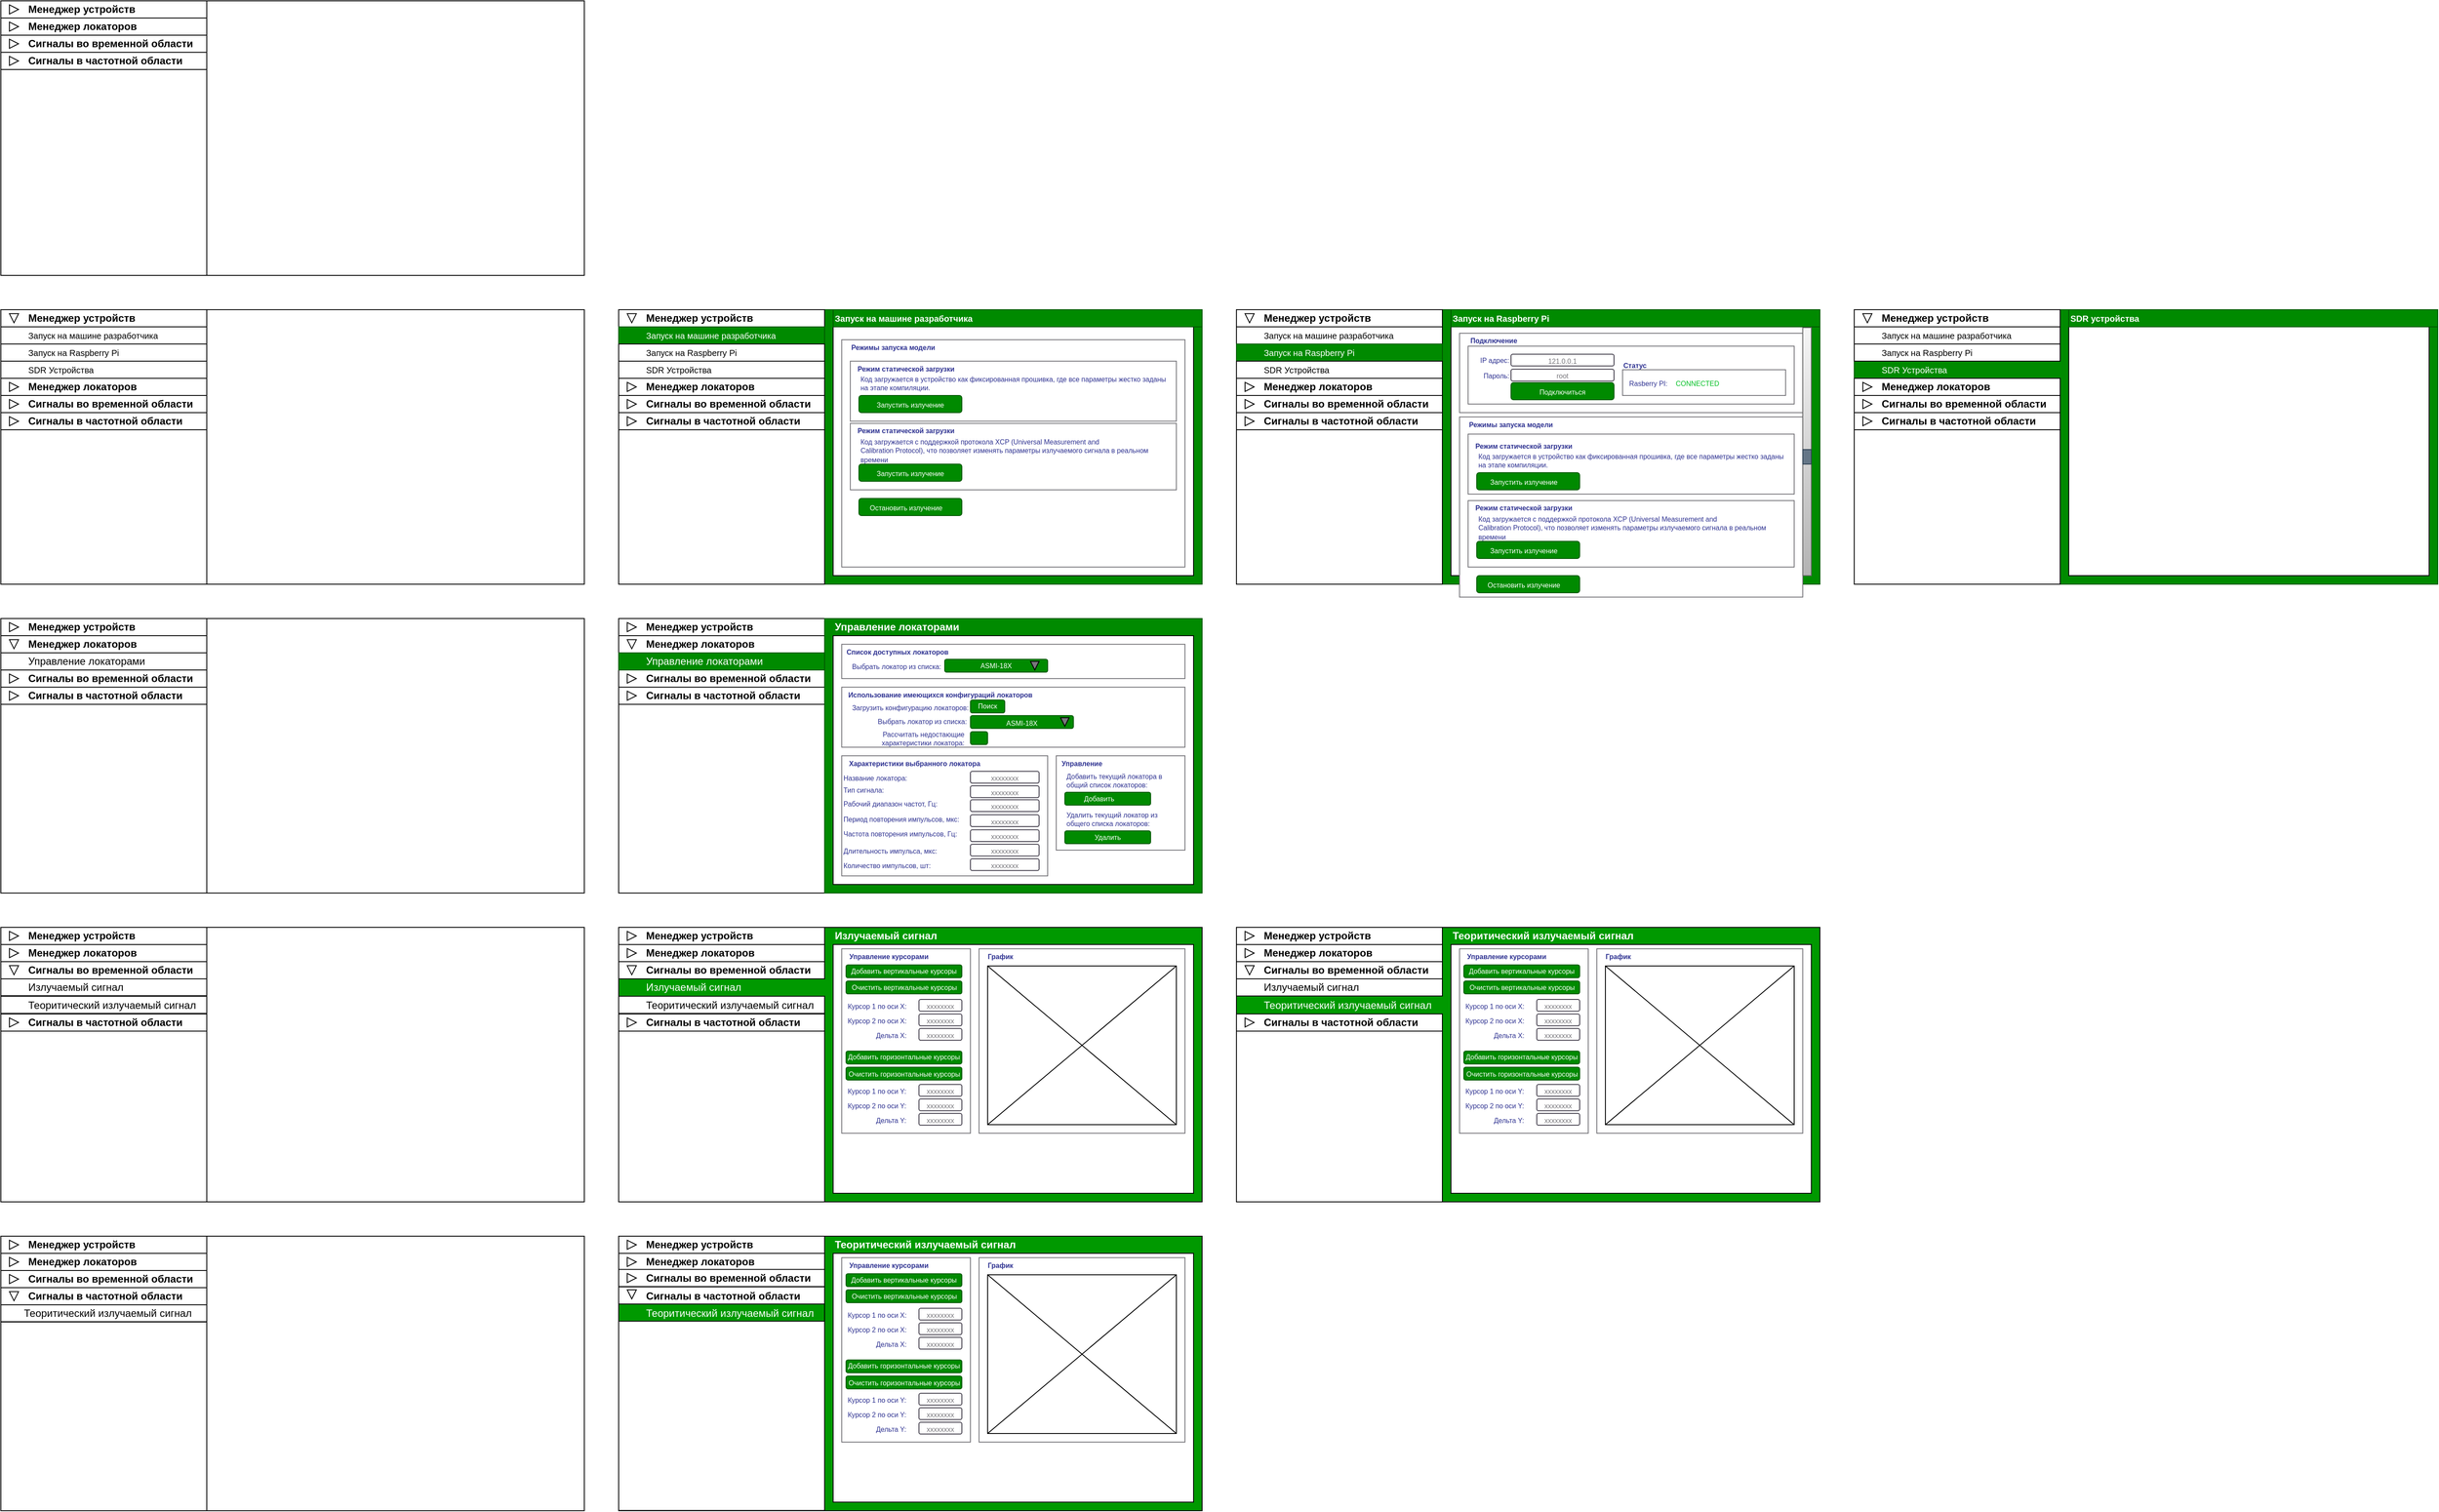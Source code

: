 <mxfile version="26.1.1">
  <diagram name="Page-1" id="aw-iucp-K5xLWnZdmfZD">
    <mxGraphModel dx="849" dy="907" grid="1" gridSize="10" guides="1" tooltips="1" connect="1" arrows="1" fold="1" page="1" pageScale="1" pageWidth="850" pageHeight="1100" math="0" shadow="0">
      <root>
        <mxCell id="0" />
        <mxCell id="1" parent="0" />
        <mxCell id="pYFTRabutMhb-Dyx74qj-1" value="" style="rounded=0;whiteSpace=wrap;html=1;" vertex="1" parent="1">
          <mxGeometry x="1040" y="200" width="680" height="320" as="geometry" />
        </mxCell>
        <mxCell id="pYFTRabutMhb-Dyx74qj-12" value="" style="group" vertex="1" connectable="0" parent="1">
          <mxGeometry x="1040" y="200" width="240" height="20" as="geometry" />
        </mxCell>
        <mxCell id="pYFTRabutMhb-Dyx74qj-4" value="" style="rounded=0;whiteSpace=wrap;html=1;align=center;" vertex="1" parent="pYFTRabutMhb-Dyx74qj-12">
          <mxGeometry width="240" height="20" as="geometry" />
        </mxCell>
        <mxCell id="pYFTRabutMhb-Dyx74qj-44" value="" style="triangle;whiteSpace=wrap;html=1;rotation=0;" vertex="1" parent="pYFTRabutMhb-Dyx74qj-12">
          <mxGeometry x="10" y="4.68" width="10.62" height="10.63" as="geometry" />
        </mxCell>
        <mxCell id="pYFTRabutMhb-Dyx74qj-24" value="" style="rounded=0;whiteSpace=wrap;html=1;" vertex="1" parent="1">
          <mxGeometry x="1040" y="280" width="240" height="240" as="geometry" />
        </mxCell>
        <mxCell id="pYFTRabutMhb-Dyx74qj-47" value="&lt;div&gt;&lt;font&gt;Менеджер устройств&lt;/font&gt;&lt;/div&gt;" style="text;html=1;align=left;verticalAlign=middle;whiteSpace=wrap;rounded=0;fontStyle=1" vertex="1" parent="1">
          <mxGeometry x="1070" y="200" width="210" height="20" as="geometry" />
        </mxCell>
        <mxCell id="pYFTRabutMhb-Dyx74qj-48" value="" style="group" vertex="1" connectable="0" parent="1">
          <mxGeometry x="1040" y="220" width="240" height="20" as="geometry" />
        </mxCell>
        <mxCell id="pYFTRabutMhb-Dyx74qj-49" value="" style="rounded=0;whiteSpace=wrap;html=1;align=center;" vertex="1" parent="pYFTRabutMhb-Dyx74qj-48">
          <mxGeometry width="240" height="20" as="geometry" />
        </mxCell>
        <mxCell id="pYFTRabutMhb-Dyx74qj-50" value="" style="triangle;whiteSpace=wrap;html=1;rotation=0;" vertex="1" parent="pYFTRabutMhb-Dyx74qj-48">
          <mxGeometry x="10" y="4.68" width="10.62" height="10.63" as="geometry" />
        </mxCell>
        <mxCell id="pYFTRabutMhb-Dyx74qj-51" value="&lt;font&gt;Менеджер локаторов&lt;/font&gt;" style="text;html=1;align=left;verticalAlign=middle;whiteSpace=wrap;rounded=0;fontStyle=1" vertex="1" parent="1">
          <mxGeometry x="1070" y="220" width="210" height="20" as="geometry" />
        </mxCell>
        <mxCell id="pYFTRabutMhb-Dyx74qj-52" value="" style="group" vertex="1" connectable="0" parent="1">
          <mxGeometry x="1040" y="240" width="240" height="20" as="geometry" />
        </mxCell>
        <mxCell id="pYFTRabutMhb-Dyx74qj-53" value="" style="rounded=0;whiteSpace=wrap;html=1;align=center;" vertex="1" parent="pYFTRabutMhb-Dyx74qj-52">
          <mxGeometry width="240" height="20" as="geometry" />
        </mxCell>
        <mxCell id="pYFTRabutMhb-Dyx74qj-54" value="" style="triangle;whiteSpace=wrap;html=1;rotation=0;" vertex="1" parent="pYFTRabutMhb-Dyx74qj-52">
          <mxGeometry x="10" y="4.68" width="10.62" height="10.63" as="geometry" />
        </mxCell>
        <mxCell id="pYFTRabutMhb-Dyx74qj-55" value="&lt;font&gt;Сигналы во временной области&lt;/font&gt;" style="text;html=1;align=left;verticalAlign=middle;whiteSpace=wrap;rounded=0;fontStyle=1" vertex="1" parent="1">
          <mxGeometry x="1070" y="240" width="210" height="20" as="geometry" />
        </mxCell>
        <mxCell id="pYFTRabutMhb-Dyx74qj-56" value="" style="group" vertex="1" connectable="0" parent="1">
          <mxGeometry x="1040" y="260" width="240" height="20" as="geometry" />
        </mxCell>
        <mxCell id="pYFTRabutMhb-Dyx74qj-57" value="" style="rounded=0;whiteSpace=wrap;html=1;align=center;" vertex="1" parent="pYFTRabutMhb-Dyx74qj-56">
          <mxGeometry width="240" height="20" as="geometry" />
        </mxCell>
        <mxCell id="pYFTRabutMhb-Dyx74qj-58" value="" style="triangle;whiteSpace=wrap;html=1;rotation=0;" vertex="1" parent="pYFTRabutMhb-Dyx74qj-56">
          <mxGeometry x="10" y="4.68" width="10.62" height="10.63" as="geometry" />
        </mxCell>
        <mxCell id="pYFTRabutMhb-Dyx74qj-59" value="&lt;div&gt;&lt;font&gt;Сигналы в частотной области&lt;font&gt;&lt;br&gt;&lt;/font&gt;&lt;/font&gt;&lt;/div&gt;" style="text;html=1;align=left;verticalAlign=middle;whiteSpace=wrap;rounded=0;fontStyle=1" vertex="1" parent="1">
          <mxGeometry x="1070" y="260" width="210" height="20" as="geometry" />
        </mxCell>
        <mxCell id="pYFTRabutMhb-Dyx74qj-60" value="" style="rounded=0;whiteSpace=wrap;html=1;" vertex="1" parent="1">
          <mxGeometry x="1040" y="560" width="680" height="320" as="geometry" />
        </mxCell>
        <mxCell id="pYFTRabutMhb-Dyx74qj-61" value="" style="group" vertex="1" connectable="0" parent="1">
          <mxGeometry x="1040" y="560" width="240" height="20" as="geometry" />
        </mxCell>
        <mxCell id="pYFTRabutMhb-Dyx74qj-62" value="" style="rounded=0;whiteSpace=wrap;html=1;align=center;" vertex="1" parent="pYFTRabutMhb-Dyx74qj-61">
          <mxGeometry width="240" height="20" as="geometry" />
        </mxCell>
        <mxCell id="pYFTRabutMhb-Dyx74qj-63" value="" style="triangle;whiteSpace=wrap;html=1;rotation=90;" vertex="1" parent="pYFTRabutMhb-Dyx74qj-61">
          <mxGeometry x="10" y="4.68" width="10.62" height="10.63" as="geometry" />
        </mxCell>
        <mxCell id="pYFTRabutMhb-Dyx74qj-64" value="" style="rounded=0;whiteSpace=wrap;html=1;" vertex="1" parent="1">
          <mxGeometry x="1040" y="700" width="240" height="180" as="geometry" />
        </mxCell>
        <mxCell id="pYFTRabutMhb-Dyx74qj-65" value="&lt;div&gt;&lt;font&gt;Менеджер устройств&lt;/font&gt;&lt;/div&gt;" style="text;html=1;align=left;verticalAlign=middle;whiteSpace=wrap;rounded=0;fontStyle=1" vertex="1" parent="1">
          <mxGeometry x="1070" y="560" width="210" height="20" as="geometry" />
        </mxCell>
        <mxCell id="pYFTRabutMhb-Dyx74qj-78" value="" style="rounded=0;whiteSpace=wrap;html=1;" vertex="1" parent="1">
          <mxGeometry x="1040" y="580" width="240" height="20" as="geometry" />
        </mxCell>
        <mxCell id="pYFTRabutMhb-Dyx74qj-79" value="" style="rounded=0;whiteSpace=wrap;html=1;" vertex="1" parent="1">
          <mxGeometry x="1040" y="600" width="240" height="20" as="geometry" />
        </mxCell>
        <mxCell id="pYFTRabutMhb-Dyx74qj-80" value="&lt;font style=&quot;font-size: 10px;&quot;&gt;Запуск на машине разработчика&lt;/font&gt;" style="text;html=1;align=left;verticalAlign=middle;whiteSpace=wrap;rounded=0;" vertex="1" parent="1">
          <mxGeometry x="1070" y="580" width="210" height="20" as="geometry" />
        </mxCell>
        <mxCell id="pYFTRabutMhb-Dyx74qj-81" value="&lt;font style=&quot;font-size: 10px;&quot;&gt;Запуск на Raspberry Pi&lt;br&gt;&lt;/font&gt;" style="text;html=1;align=left;verticalAlign=middle;whiteSpace=wrap;rounded=0;" vertex="1" parent="1">
          <mxGeometry x="1070" y="600" width="210" height="20" as="geometry" />
        </mxCell>
        <mxCell id="pYFTRabutMhb-Dyx74qj-82" value="" style="rounded=0;whiteSpace=wrap;html=1;" vertex="1" parent="1">
          <mxGeometry x="1040" y="620" width="240" height="20" as="geometry" />
        </mxCell>
        <mxCell id="pYFTRabutMhb-Dyx74qj-83" value="&lt;font style=&quot;font-size: 10px;&quot;&gt;SDR Устройства&lt;/font&gt;" style="text;html=1;align=left;verticalAlign=middle;whiteSpace=wrap;rounded=0;" vertex="1" parent="1">
          <mxGeometry x="1070" y="620" width="210" height="20" as="geometry" />
        </mxCell>
        <mxCell id="pYFTRabutMhb-Dyx74qj-84" value="" style="group" vertex="1" connectable="0" parent="1">
          <mxGeometry x="1040" y="640" width="240" height="20" as="geometry" />
        </mxCell>
        <mxCell id="pYFTRabutMhb-Dyx74qj-85" value="" style="rounded=0;whiteSpace=wrap;html=1;align=center;" vertex="1" parent="pYFTRabutMhb-Dyx74qj-84">
          <mxGeometry width="240" height="20" as="geometry" />
        </mxCell>
        <mxCell id="pYFTRabutMhb-Dyx74qj-86" value="" style="triangle;whiteSpace=wrap;html=1;rotation=0;" vertex="1" parent="pYFTRabutMhb-Dyx74qj-84">
          <mxGeometry x="10" y="4.68" width="10.62" height="10.63" as="geometry" />
        </mxCell>
        <mxCell id="pYFTRabutMhb-Dyx74qj-87" value="&lt;font&gt;Менеджер локаторов&lt;/font&gt;" style="text;html=1;align=left;verticalAlign=middle;whiteSpace=wrap;rounded=0;fontStyle=1" vertex="1" parent="1">
          <mxGeometry x="1070" y="640" width="210" height="20" as="geometry" />
        </mxCell>
        <mxCell id="pYFTRabutMhb-Dyx74qj-88" value="" style="group" vertex="1" connectable="0" parent="1">
          <mxGeometry x="1040" y="660" width="240" height="20" as="geometry" />
        </mxCell>
        <mxCell id="pYFTRabutMhb-Dyx74qj-89" value="" style="rounded=0;whiteSpace=wrap;html=1;align=center;" vertex="1" parent="pYFTRabutMhb-Dyx74qj-88">
          <mxGeometry width="240" height="20" as="geometry" />
        </mxCell>
        <mxCell id="pYFTRabutMhb-Dyx74qj-90" value="" style="triangle;whiteSpace=wrap;html=1;rotation=0;" vertex="1" parent="pYFTRabutMhb-Dyx74qj-88">
          <mxGeometry x="10" y="4.68" width="10.62" height="10.63" as="geometry" />
        </mxCell>
        <mxCell id="pYFTRabutMhb-Dyx74qj-91" value="&lt;font&gt;Сигналы во временной области&lt;/font&gt;" style="text;html=1;align=left;verticalAlign=middle;whiteSpace=wrap;rounded=0;fontStyle=1" vertex="1" parent="1">
          <mxGeometry x="1070" y="660" width="210" height="20" as="geometry" />
        </mxCell>
        <mxCell id="pYFTRabutMhb-Dyx74qj-92" value="" style="group" vertex="1" connectable="0" parent="1">
          <mxGeometry x="1040" y="680" width="240" height="20" as="geometry" />
        </mxCell>
        <mxCell id="pYFTRabutMhb-Dyx74qj-93" value="" style="rounded=0;whiteSpace=wrap;html=1;align=center;" vertex="1" parent="pYFTRabutMhb-Dyx74qj-92">
          <mxGeometry width="240" height="20" as="geometry" />
        </mxCell>
        <mxCell id="pYFTRabutMhb-Dyx74qj-94" value="" style="triangle;whiteSpace=wrap;html=1;rotation=0;" vertex="1" parent="pYFTRabutMhb-Dyx74qj-92">
          <mxGeometry x="10" y="4.68" width="10.62" height="10.63" as="geometry" />
        </mxCell>
        <mxCell id="pYFTRabutMhb-Dyx74qj-95" value="&lt;div&gt;&lt;font&gt;Сигналы в частотной области&lt;font&gt;&lt;br&gt;&lt;/font&gt;&lt;/font&gt;&lt;/div&gt;" style="text;html=1;align=left;verticalAlign=middle;whiteSpace=wrap;rounded=0;fontStyle=1" vertex="1" parent="1">
          <mxGeometry x="1070" y="680" width="210" height="20" as="geometry" />
        </mxCell>
        <mxCell id="pYFTRabutMhb-Dyx74qj-96" value="с" style="rounded=0;whiteSpace=wrap;html=1;fillColor=#008a00;strokeColor=#005700;fontColor=#ffffff;" vertex="1" parent="1">
          <mxGeometry x="1760" y="560" width="680" height="320" as="geometry" />
        </mxCell>
        <mxCell id="pYFTRabutMhb-Dyx74qj-97" value="" style="group" vertex="1" connectable="0" parent="1">
          <mxGeometry x="1760" y="560" width="240" height="20" as="geometry" />
        </mxCell>
        <mxCell id="pYFTRabutMhb-Dyx74qj-98" value="" style="rounded=0;whiteSpace=wrap;html=1;align=center;" vertex="1" parent="pYFTRabutMhb-Dyx74qj-97">
          <mxGeometry width="240" height="20" as="geometry" />
        </mxCell>
        <mxCell id="pYFTRabutMhb-Dyx74qj-99" value="" style="triangle;whiteSpace=wrap;html=1;rotation=90;" vertex="1" parent="pYFTRabutMhb-Dyx74qj-97">
          <mxGeometry x="10" y="4.68" width="10.62" height="10.63" as="geometry" />
        </mxCell>
        <mxCell id="pYFTRabutMhb-Dyx74qj-100" value="" style="rounded=0;whiteSpace=wrap;html=1;" vertex="1" parent="1">
          <mxGeometry x="1760" y="700" width="240" height="180" as="geometry" />
        </mxCell>
        <mxCell id="pYFTRabutMhb-Dyx74qj-101" value="&lt;div&gt;&lt;b&gt;&lt;font style=&quot;&quot;&gt;Менеджер устройств&lt;/font&gt;&lt;/b&gt;&lt;/div&gt;" style="text;html=1;align=left;verticalAlign=middle;whiteSpace=wrap;rounded=0;fontColor=#000000;" vertex="1" parent="1">
          <mxGeometry x="1790" y="560" width="210" height="20" as="geometry" />
        </mxCell>
        <mxCell id="pYFTRabutMhb-Dyx74qj-102" value="" style="rounded=0;whiteSpace=wrap;html=1;fillColor=#008a00;fontColor=#ffffff;strokeColor=#005700;" vertex="1" parent="1">
          <mxGeometry x="1760" y="580" width="240" height="20" as="geometry" />
        </mxCell>
        <mxCell id="pYFTRabutMhb-Dyx74qj-103" value="" style="rounded=0;whiteSpace=wrap;html=1;" vertex="1" parent="1">
          <mxGeometry x="1760" y="600" width="240" height="20" as="geometry" />
        </mxCell>
        <mxCell id="pYFTRabutMhb-Dyx74qj-104" value="&lt;font style=&quot;font-size: 10px; color: light-dark(rgb(255, 255, 255), rgb(237, 237, 237));&quot;&gt;Запуск на машине разработчика&lt;/font&gt;" style="text;html=1;align=left;verticalAlign=middle;whiteSpace=wrap;rounded=0;" vertex="1" parent="1">
          <mxGeometry x="1790" y="580" width="210" height="20" as="geometry" />
        </mxCell>
        <mxCell id="pYFTRabutMhb-Dyx74qj-105" value="&lt;font style=&quot;font-size: 10px;&quot;&gt;Запуск на Raspberry Pi&lt;br&gt;&lt;/font&gt;" style="text;html=1;align=left;verticalAlign=middle;whiteSpace=wrap;rounded=0;fontColor=#000000;" vertex="1" parent="1">
          <mxGeometry x="1790" y="600" width="210" height="20" as="geometry" />
        </mxCell>
        <mxCell id="pYFTRabutMhb-Dyx74qj-106" value="" style="rounded=0;whiteSpace=wrap;html=1;" vertex="1" parent="1">
          <mxGeometry x="1760" y="620" width="240" height="20" as="geometry" />
        </mxCell>
        <mxCell id="pYFTRabutMhb-Dyx74qj-107" value="&lt;font style=&quot;font-size: 10px;&quot;&gt;SDR Устройства&lt;/font&gt;" style="text;html=1;align=left;verticalAlign=middle;whiteSpace=wrap;rounded=0;fontColor=#000000;" vertex="1" parent="1">
          <mxGeometry x="1790" y="620" width="210" height="20" as="geometry" />
        </mxCell>
        <mxCell id="pYFTRabutMhb-Dyx74qj-108" value="" style="group" vertex="1" connectable="0" parent="1">
          <mxGeometry x="1760" y="640" width="240" height="20" as="geometry" />
        </mxCell>
        <mxCell id="pYFTRabutMhb-Dyx74qj-109" value="" style="rounded=0;whiteSpace=wrap;html=1;align=center;" vertex="1" parent="pYFTRabutMhb-Dyx74qj-108">
          <mxGeometry width="240" height="20" as="geometry" />
        </mxCell>
        <mxCell id="pYFTRabutMhb-Dyx74qj-110" value="" style="triangle;whiteSpace=wrap;html=1;rotation=0;" vertex="1" parent="pYFTRabutMhb-Dyx74qj-108">
          <mxGeometry x="10" y="4.68" width="10.62" height="10.63" as="geometry" />
        </mxCell>
        <mxCell id="pYFTRabutMhb-Dyx74qj-111" value="&lt;font style=&quot;&quot;&gt;Менеджер локаторов&lt;/font&gt;" style="text;html=1;align=left;verticalAlign=middle;whiteSpace=wrap;rounded=0;fontStyle=1;fontColor=#000000;" vertex="1" parent="1">
          <mxGeometry x="1790" y="640" width="210" height="20" as="geometry" />
        </mxCell>
        <mxCell id="pYFTRabutMhb-Dyx74qj-112" value="" style="group" vertex="1" connectable="0" parent="1">
          <mxGeometry x="1760" y="660" width="240" height="20" as="geometry" />
        </mxCell>
        <mxCell id="pYFTRabutMhb-Dyx74qj-113" value="" style="rounded=0;whiteSpace=wrap;html=1;align=center;" vertex="1" parent="pYFTRabutMhb-Dyx74qj-112">
          <mxGeometry width="240" height="20" as="geometry" />
        </mxCell>
        <mxCell id="pYFTRabutMhb-Dyx74qj-114" value="" style="triangle;whiteSpace=wrap;html=1;rotation=0;" vertex="1" parent="pYFTRabutMhb-Dyx74qj-112">
          <mxGeometry x="10" y="4.68" width="10.62" height="10.63" as="geometry" />
        </mxCell>
        <mxCell id="pYFTRabutMhb-Dyx74qj-115" value="&lt;font style=&quot;&quot;&gt;Сигналы во временной области&lt;/font&gt;" style="text;html=1;align=left;verticalAlign=middle;whiteSpace=wrap;rounded=0;fontStyle=1;fontColor=#000000;" vertex="1" parent="1">
          <mxGeometry x="1790" y="660" width="210" height="20" as="geometry" />
        </mxCell>
        <mxCell id="pYFTRabutMhb-Dyx74qj-116" value="" style="group" vertex="1" connectable="0" parent="1">
          <mxGeometry x="1760" y="680" width="240" height="20" as="geometry" />
        </mxCell>
        <mxCell id="pYFTRabutMhb-Dyx74qj-117" value="" style="rounded=0;whiteSpace=wrap;html=1;align=center;" vertex="1" parent="pYFTRabutMhb-Dyx74qj-116">
          <mxGeometry width="240" height="20" as="geometry" />
        </mxCell>
        <mxCell id="pYFTRabutMhb-Dyx74qj-118" value="" style="triangle;whiteSpace=wrap;html=1;rotation=0;" vertex="1" parent="pYFTRabutMhb-Dyx74qj-116">
          <mxGeometry x="10" y="4.68" width="10.62" height="10.63" as="geometry" />
        </mxCell>
        <mxCell id="pYFTRabutMhb-Dyx74qj-119" value="&lt;div&gt;&lt;font style=&quot;&quot;&gt;Сигналы в частотной области&lt;font&gt;&lt;br&gt;&lt;/font&gt;&lt;/font&gt;&lt;/div&gt;" style="text;html=1;align=left;verticalAlign=middle;whiteSpace=wrap;rounded=0;fontStyle=1;fontColor=#000000;" vertex="1" parent="1">
          <mxGeometry x="1790" y="680" width="210" height="20" as="geometry" />
        </mxCell>
        <mxCell id="pYFTRabutMhb-Dyx74qj-121" value="" style="rounded=0;whiteSpace=wrap;html=1;" vertex="1" parent="1">
          <mxGeometry x="2010" y="580" width="420" height="290" as="geometry" />
        </mxCell>
        <mxCell id="pYFTRabutMhb-Dyx74qj-122" value="&lt;b&gt;&lt;font style=&quot;font-size: 10px; color: light-dark(rgb(255, 255, 255), rgb(237, 237, 237));&quot;&gt;Запуск на машине разработчика&lt;/font&gt;&lt;/b&gt;" style="text;html=1;align=left;verticalAlign=middle;whiteSpace=wrap;rounded=0;fillColor=#008a00;strokeColor=#005700;fontColor=#ffffff;" vertex="1" parent="1">
          <mxGeometry x="2010" y="560" width="430" height="20" as="geometry" />
        </mxCell>
        <mxCell id="pYFTRabutMhb-Dyx74qj-130" value="&lt;pre&gt; Deployment Mode&lt;/pre&gt;" style="text;html=1;align=center;verticalAlign=middle;whiteSpace=wrap;rounded=0;" vertex="1" parent="1">
          <mxGeometry x="2160" y="620" width="140" height="40" as="geometry" />
        </mxCell>
        <mxCell id="pYFTRabutMhb-Dyx74qj-140" value="" style="rounded=0;whiteSpace=wrap;html=1;strokeColor=light-dark(#77767b, #ededed);" vertex="1" parent="1">
          <mxGeometry x="2020" y="595" width="400" height="265" as="geometry" />
        </mxCell>
        <mxCell id="pYFTRabutMhb-Dyx74qj-141" value="&lt;font style=&quot;font-size: 8px; color: light-dark(rgb(46, 50, 145), rgb(237, 237, 237));&quot;&gt;&lt;b&gt;&lt;font style=&quot;color: light-dark(rgb(46, 50, 145), rgb(237, 237, 237));&quot;&gt;Режимы &lt;font style=&quot;color: light-dark(rgb(46, 50, 145), rgb(237, 237, 237));&quot;&gt;запуска модели&lt;/font&gt;&lt;/font&gt;&lt;/b&gt;&lt;/font&gt;" style="text;html=1;align=center;verticalAlign=middle;whiteSpace=wrap;rounded=0;" vertex="1" parent="1">
          <mxGeometry x="2020" y="595" width="120" height="15" as="geometry" />
        </mxCell>
        <mxCell id="pYFTRabutMhb-Dyx74qj-142" value="" style="rounded=0;whiteSpace=wrap;html=1;strokeColor=light-dark(#77767b, #ededed);" vertex="1" parent="1">
          <mxGeometry x="2030" y="620" width="380" height="70" as="geometry" />
        </mxCell>
        <mxCell id="pYFTRabutMhb-Dyx74qj-144" value="&lt;font style=&quot;color: light-dark(rgb(46, 50, 145), rgb(237, 237, 237)); font-size: 8px;&quot;&gt;&lt;strong&gt;Режим статической загрузки&lt;/strong&gt;&lt;/font&gt;" style="text;html=1;align=center;verticalAlign=middle;whiteSpace=wrap;rounded=0;" vertex="1" parent="1">
          <mxGeometry x="2030" y="620" width="130" height="15" as="geometry" />
        </mxCell>
        <mxCell id="pYFTRabutMhb-Dyx74qj-145" value="" style="rounded=1;whiteSpace=wrap;html=1;fillColor=#008a00;fontColor=#ffffff;strokeColor=#005700;" vertex="1" parent="1">
          <mxGeometry x="2040" y="660" width="120" height="20" as="geometry" />
        </mxCell>
        <mxCell id="pYFTRabutMhb-Dyx74qj-146" value="&lt;font style=&quot;color: light-dark(rgb(255, 255, 255), rgb(237, 237, 237)); font-size: 8px;&quot;&gt;Запустить излучение&lt;br&gt;&lt;/font&gt;" style="text;html=1;align=center;verticalAlign=middle;whiteSpace=wrap;rounded=0;" vertex="1" parent="1">
          <mxGeometry x="2040" y="660" width="120" height="20" as="geometry" />
        </mxCell>
        <mxCell id="pYFTRabutMhb-Dyx74qj-147" value="&lt;div style=&quot;line-height: 80%;&quot;&gt;&lt;div align=&quot;left&quot;&gt;&lt;font style=&quot;color: light-dark(rgb(46, 50, 145), rgb(237, 237, 237)); font-size: 8px; line-height: 80%;&quot;&gt;Код загружается в устройство как фиксированная прошивка, где все параметры жестко заданы на этапе компиляции.&lt;/font&gt;&lt;/div&gt;&lt;/div&gt;" style="text;html=1;align=left;verticalAlign=middle;whiteSpace=wrap;rounded=0;" vertex="1" parent="1">
          <mxGeometry x="2040" y="635" width="360" height="20" as="geometry" />
        </mxCell>
        <mxCell id="pYFTRabutMhb-Dyx74qj-151" value="" style="rounded=0;whiteSpace=wrap;html=1;strokeColor=light-dark(#77767b, #ededed);" vertex="1" parent="1">
          <mxGeometry x="2030" y="692.5" width="380" height="77.5" as="geometry" />
        </mxCell>
        <mxCell id="pYFTRabutMhb-Dyx74qj-152" value="&lt;font style=&quot;color: light-dark(rgb(46, 50, 145), rgb(237, 237, 237)); font-size: 8px;&quot;&gt;&lt;strong&gt;Режим статической загрузки&lt;/strong&gt;&lt;/font&gt;" style="text;html=1;align=center;verticalAlign=middle;whiteSpace=wrap;rounded=0;" vertex="1" parent="1">
          <mxGeometry x="2030" y="692.5" width="130" height="15" as="geometry" />
        </mxCell>
        <mxCell id="pYFTRabutMhb-Dyx74qj-155" value="&lt;div style=&quot;line-height: 80%;&quot;&gt;&lt;div align=&quot;left&quot;&gt;&lt;font style=&quot;font-size: 8px; color: light-dark(rgb(46, 50, 145), rgb(237, 237, 237));&quot;&gt;Код загружается с поддержкой протокола XCP (Universal Measurement and &lt;br&gt;Calibration Protocol), что позволяет изменять параметры излучаемого сигнала в реальном &lt;br&gt;времени&lt;br&gt;&lt;/font&gt;&lt;/div&gt;&lt;/div&gt;" style="text;html=1;align=left;verticalAlign=middle;whiteSpace=wrap;rounded=0;" vertex="1" parent="1">
          <mxGeometry x="2040" y="707.5" width="360" height="32.5" as="geometry" />
        </mxCell>
        <mxCell id="pYFTRabutMhb-Dyx74qj-158" value="" style="rounded=1;whiteSpace=wrap;html=1;fillColor=#008a00;fontColor=#ffffff;strokeColor=#005700;" vertex="1" parent="1">
          <mxGeometry x="2040" y="740" width="120" height="20" as="geometry" />
        </mxCell>
        <mxCell id="pYFTRabutMhb-Dyx74qj-159" value="&lt;font style=&quot;color: light-dark(rgb(255, 255, 255), rgb(237, 237, 237)); font-size: 8px;&quot;&gt;Запустить излучение&lt;br&gt;&lt;/font&gt;" style="text;html=1;align=center;verticalAlign=middle;whiteSpace=wrap;rounded=0;" vertex="1" parent="1">
          <mxGeometry x="2040" y="740" width="120" height="20" as="geometry" />
        </mxCell>
        <mxCell id="pYFTRabutMhb-Dyx74qj-160" value="" style="rounded=1;whiteSpace=wrap;html=1;fillColor=#008a00;fontColor=#ffffff;strokeColor=#005700;" vertex="1" parent="1">
          <mxGeometry x="2040" y="780" width="120" height="20" as="geometry" />
        </mxCell>
        <mxCell id="pYFTRabutMhb-Dyx74qj-161" value="&lt;font style=&quot;color: light-dark(rgb(255, 255, 255), rgb(237, 237, 237)); font-size: 8px;&quot;&gt;Остановить излучение&lt;br&gt;&lt;/font&gt;" style="text;html=1;align=center;verticalAlign=middle;whiteSpace=wrap;rounded=0;" vertex="1" parent="1">
          <mxGeometry x="2040" y="780" width="110" height="20" as="geometry" />
        </mxCell>
        <mxCell id="pYFTRabutMhb-Dyx74qj-203" value="" style="rounded=0;whiteSpace=wrap;html=1;fillColor=#008a00;strokeColor=#005700;fontColor=#ffffff;" vertex="1" parent="1">
          <mxGeometry x="2480" y="560" width="680" height="320" as="geometry" />
        </mxCell>
        <mxCell id="pYFTRabutMhb-Dyx74qj-204" value="" style="group" vertex="1" connectable="0" parent="1">
          <mxGeometry x="2480" y="560" width="240" height="20" as="geometry" />
        </mxCell>
        <mxCell id="pYFTRabutMhb-Dyx74qj-205" value="" style="rounded=0;whiteSpace=wrap;html=1;align=center;" vertex="1" parent="pYFTRabutMhb-Dyx74qj-204">
          <mxGeometry width="240" height="20" as="geometry" />
        </mxCell>
        <mxCell id="pYFTRabutMhb-Dyx74qj-206" value="" style="triangle;whiteSpace=wrap;html=1;rotation=90;" vertex="1" parent="pYFTRabutMhb-Dyx74qj-204">
          <mxGeometry x="10" y="4.68" width="10.62" height="10.63" as="geometry" />
        </mxCell>
        <mxCell id="pYFTRabutMhb-Dyx74qj-207" value="" style="rounded=0;whiteSpace=wrap;html=1;" vertex="1" parent="1">
          <mxGeometry x="2480" y="700" width="240" height="180" as="geometry" />
        </mxCell>
        <mxCell id="pYFTRabutMhb-Dyx74qj-208" value="&lt;div&gt;&lt;font&gt;Менеджер устройств&lt;/font&gt;&lt;/div&gt;" style="text;html=1;align=left;verticalAlign=middle;whiteSpace=wrap;rounded=0;fontStyle=1" vertex="1" parent="1">
          <mxGeometry x="2510" y="560" width="210" height="20" as="geometry" />
        </mxCell>
        <mxCell id="pYFTRabutMhb-Dyx74qj-209" value="" style="rounded=0;whiteSpace=wrap;html=1;" vertex="1" parent="1">
          <mxGeometry x="2480" y="580" width="240" height="20" as="geometry" />
        </mxCell>
        <mxCell id="pYFTRabutMhb-Dyx74qj-210" value="" style="rounded=0;whiteSpace=wrap;html=1;fillColor=#008a00;fontColor=#ffffff;strokeColor=#005700;" vertex="1" parent="1">
          <mxGeometry x="2480" y="600" width="240" height="20" as="geometry" />
        </mxCell>
        <mxCell id="pYFTRabutMhb-Dyx74qj-211" value="&lt;font style=&quot;font-size: 10px;&quot;&gt;Запуск на машине разработчика&lt;/font&gt;" style="text;html=1;align=left;verticalAlign=middle;whiteSpace=wrap;rounded=0;" vertex="1" parent="1">
          <mxGeometry x="2510" y="580" width="210" height="20" as="geometry" />
        </mxCell>
        <mxCell id="pYFTRabutMhb-Dyx74qj-212" value="&lt;font style=&quot;font-size: 10px; color: light-dark(rgb(255, 255, 255), rgb(237, 237, 237));&quot;&gt;Запуск на Raspberry Pi&lt;br&gt;&lt;/font&gt;" style="text;html=1;align=left;verticalAlign=middle;whiteSpace=wrap;rounded=0;" vertex="1" parent="1">
          <mxGeometry x="2510" y="600" width="210" height="20" as="geometry" />
        </mxCell>
        <mxCell id="pYFTRabutMhb-Dyx74qj-213" value="" style="rounded=0;whiteSpace=wrap;html=1;" vertex="1" parent="1">
          <mxGeometry x="2480" y="620" width="240" height="20" as="geometry" />
        </mxCell>
        <mxCell id="pYFTRabutMhb-Dyx74qj-214" value="&lt;font style=&quot;font-size: 10px;&quot;&gt;SDR Устройства&lt;/font&gt;" style="text;html=1;align=left;verticalAlign=middle;whiteSpace=wrap;rounded=0;" vertex="1" parent="1">
          <mxGeometry x="2510" y="620" width="210" height="20" as="geometry" />
        </mxCell>
        <mxCell id="pYFTRabutMhb-Dyx74qj-215" value="" style="group" vertex="1" connectable="0" parent="1">
          <mxGeometry x="2480" y="640" width="240" height="20" as="geometry" />
        </mxCell>
        <mxCell id="pYFTRabutMhb-Dyx74qj-216" value="" style="rounded=0;whiteSpace=wrap;html=1;align=center;" vertex="1" parent="pYFTRabutMhb-Dyx74qj-215">
          <mxGeometry width="240" height="20" as="geometry" />
        </mxCell>
        <mxCell id="pYFTRabutMhb-Dyx74qj-217" value="" style="triangle;whiteSpace=wrap;html=1;rotation=0;" vertex="1" parent="pYFTRabutMhb-Dyx74qj-215">
          <mxGeometry x="10" y="4.68" width="10.62" height="10.63" as="geometry" />
        </mxCell>
        <mxCell id="pYFTRabutMhb-Dyx74qj-218" value="&lt;font&gt;Менеджер локаторов&lt;/font&gt;" style="text;html=1;align=left;verticalAlign=middle;whiteSpace=wrap;rounded=0;fontStyle=1" vertex="1" parent="1">
          <mxGeometry x="2510" y="640" width="210" height="20" as="geometry" />
        </mxCell>
        <mxCell id="pYFTRabutMhb-Dyx74qj-219" value="" style="group" vertex="1" connectable="0" parent="1">
          <mxGeometry x="2480" y="660" width="240" height="20" as="geometry" />
        </mxCell>
        <mxCell id="pYFTRabutMhb-Dyx74qj-220" value="" style="rounded=0;whiteSpace=wrap;html=1;align=center;" vertex="1" parent="pYFTRabutMhb-Dyx74qj-219">
          <mxGeometry width="240" height="20" as="geometry" />
        </mxCell>
        <mxCell id="pYFTRabutMhb-Dyx74qj-221" value="" style="triangle;whiteSpace=wrap;html=1;rotation=0;" vertex="1" parent="pYFTRabutMhb-Dyx74qj-219">
          <mxGeometry x="10" y="4.68" width="10.62" height="10.63" as="geometry" />
        </mxCell>
        <mxCell id="pYFTRabutMhb-Dyx74qj-222" value="&lt;font&gt;Сигналы во временной области&lt;/font&gt;" style="text;html=1;align=left;verticalAlign=middle;whiteSpace=wrap;rounded=0;fontStyle=1" vertex="1" parent="1">
          <mxGeometry x="2510" y="660" width="210" height="20" as="geometry" />
        </mxCell>
        <mxCell id="pYFTRabutMhb-Dyx74qj-223" value="" style="group" vertex="1" connectable="0" parent="1">
          <mxGeometry x="2480" y="680" width="240" height="20" as="geometry" />
        </mxCell>
        <mxCell id="pYFTRabutMhb-Dyx74qj-224" value="" style="rounded=0;whiteSpace=wrap;html=1;align=center;" vertex="1" parent="pYFTRabutMhb-Dyx74qj-223">
          <mxGeometry width="240" height="20" as="geometry" />
        </mxCell>
        <mxCell id="pYFTRabutMhb-Dyx74qj-225" value="" style="triangle;whiteSpace=wrap;html=1;rotation=0;" vertex="1" parent="pYFTRabutMhb-Dyx74qj-223">
          <mxGeometry x="10" y="4.68" width="10.62" height="10.63" as="geometry" />
        </mxCell>
        <mxCell id="pYFTRabutMhb-Dyx74qj-226" value="&lt;div&gt;&lt;font&gt;Сигналы в частотной области&lt;font&gt;&lt;br&gt;&lt;/font&gt;&lt;/font&gt;&lt;/div&gt;" style="text;html=1;align=left;verticalAlign=middle;whiteSpace=wrap;rounded=0;fontStyle=1" vertex="1" parent="1">
          <mxGeometry x="2510" y="680" width="210" height="20" as="geometry" />
        </mxCell>
        <mxCell id="pYFTRabutMhb-Dyx74qj-227" value="" style="rounded=0;whiteSpace=wrap;html=1;" vertex="1" parent="1">
          <mxGeometry x="2730" y="580" width="420" height="290" as="geometry" />
        </mxCell>
        <mxCell id="pYFTRabutMhb-Dyx74qj-228" value="&lt;b&gt;&lt;font style=&quot;font-size: 10px; color: light-dark(rgb(255, 255, 255), rgb(237, 237, 237));&quot;&gt;Запуск на &lt;/font&gt;&lt;font style=&quot;font-size: 10px; color: light-dark(rgb(255, 255, 255), rgb(237, 237, 237));&quot;&gt;Raspberry Pi&lt;/font&gt;&lt;/b&gt;" style="text;html=1;align=left;verticalAlign=middle;whiteSpace=wrap;rounded=0;fillColor=#008a00;strokeColor=#005700;fontColor=#ffffff;" vertex="1" parent="1">
          <mxGeometry x="2730" y="560" width="430" height="20" as="geometry" />
        </mxCell>
        <mxCell id="pYFTRabutMhb-Dyx74qj-230" value="" style="rounded=0;whiteSpace=wrap;html=1;strokeColor=light-dark(#77767b, #ededed);" vertex="1" parent="1">
          <mxGeometry x="2740" y="685" width="400" height="210" as="geometry" />
        </mxCell>
        <mxCell id="pYFTRabutMhb-Dyx74qj-231" value="&lt;font style=&quot;font-size: 8px; color: light-dark(rgb(46, 50, 145), rgb(237, 237, 237));&quot;&gt;&lt;b&gt;&lt;font style=&quot;color: light-dark(rgb(46, 50, 145), rgb(237, 237, 237));&quot;&gt;Режимы &lt;font style=&quot;color: light-dark(rgb(46, 50, 145), rgb(237, 237, 237));&quot;&gt;запуска модели&lt;/font&gt;&lt;/font&gt;&lt;/b&gt;&lt;/font&gt;" style="text;html=1;align=center;verticalAlign=middle;whiteSpace=wrap;rounded=0;" vertex="1" parent="1">
          <mxGeometry x="2740" y="685" width="120" height="15" as="geometry" />
        </mxCell>
        <mxCell id="pYFTRabutMhb-Dyx74qj-232" value="" style="rounded=0;whiteSpace=wrap;html=1;strokeColor=light-dark(#77767b, #ededed);" vertex="1" parent="1">
          <mxGeometry x="2750" y="705" width="380" height="70" as="geometry" />
        </mxCell>
        <mxCell id="pYFTRabutMhb-Dyx74qj-233" value="&lt;font style=&quot;color: light-dark(rgb(46, 50, 145), rgb(237, 237, 237)); font-size: 8px;&quot;&gt;&lt;strong&gt;Режим статической загрузки&lt;/strong&gt;&lt;/font&gt;" style="text;html=1;align=center;verticalAlign=middle;whiteSpace=wrap;rounded=0;" vertex="1" parent="1">
          <mxGeometry x="2750" y="710" width="130" height="15" as="geometry" />
        </mxCell>
        <mxCell id="pYFTRabutMhb-Dyx74qj-234" value="" style="rounded=1;whiteSpace=wrap;html=1;fillColor=#008a00;fontColor=#ffffff;strokeColor=#005700;" vertex="1" parent="1">
          <mxGeometry x="2760" y="750" width="120" height="20" as="geometry" />
        </mxCell>
        <mxCell id="pYFTRabutMhb-Dyx74qj-235" value="&lt;font style=&quot;color: light-dark(rgb(255, 255, 255), rgb(237, 237, 237)); font-size: 8px;&quot;&gt;Запустить излучение&lt;br&gt;&lt;/font&gt;" style="text;html=1;align=center;verticalAlign=middle;whiteSpace=wrap;rounded=0;" vertex="1" parent="1">
          <mxGeometry x="2760" y="750" width="110" height="20" as="geometry" />
        </mxCell>
        <mxCell id="pYFTRabutMhb-Dyx74qj-236" value="&lt;div style=&quot;line-height: 80%;&quot;&gt;&lt;div align=&quot;left&quot;&gt;&lt;font style=&quot;color: light-dark(rgb(46, 50, 145), rgb(237, 237, 237)); font-size: 8px; line-height: 80%;&quot;&gt;Код загружается в устройство как фиксированная прошивка, где все параметры жестко заданы на этапе компиляции.&lt;/font&gt;&lt;/div&gt;&lt;/div&gt;" style="text;html=1;align=left;verticalAlign=middle;whiteSpace=wrap;rounded=0;" vertex="1" parent="1">
          <mxGeometry x="2760" y="725" width="360" height="20" as="geometry" />
        </mxCell>
        <mxCell id="pYFTRabutMhb-Dyx74qj-237" value="" style="rounded=0;whiteSpace=wrap;html=1;strokeColor=light-dark(#77767b, #ededed);" vertex="1" parent="1">
          <mxGeometry x="2750" y="782.5" width="380" height="77.5" as="geometry" />
        </mxCell>
        <mxCell id="pYFTRabutMhb-Dyx74qj-238" value="&lt;font style=&quot;color: light-dark(rgb(46, 50, 145), rgb(237, 237, 237)); font-size: 8px;&quot;&gt;&lt;strong&gt;Режим статической загрузки&lt;/strong&gt;&lt;/font&gt;" style="text;html=1;align=center;verticalAlign=middle;whiteSpace=wrap;rounded=0;" vertex="1" parent="1">
          <mxGeometry x="2750" y="782.5" width="130" height="15" as="geometry" />
        </mxCell>
        <mxCell id="pYFTRabutMhb-Dyx74qj-239" value="&lt;div style=&quot;line-height: 80%;&quot;&gt;&lt;div align=&quot;left&quot;&gt;&lt;font style=&quot;font-size: 8px; color: light-dark(rgb(46, 50, 145), rgb(237, 237, 237));&quot;&gt;Код загружается с поддержкой протокола XCP (Universal Measurement and &lt;br&gt;Calibration Protocol), что позволяет изменять параметры излучаемого сигнала в реальном &lt;br&gt;времени&lt;br&gt;&lt;/font&gt;&lt;/div&gt;&lt;/div&gt;" style="text;html=1;align=left;verticalAlign=middle;whiteSpace=wrap;rounded=0;" vertex="1" parent="1">
          <mxGeometry x="2760" y="797.5" width="360" height="32.5" as="geometry" />
        </mxCell>
        <mxCell id="pYFTRabutMhb-Dyx74qj-240" value="" style="rounded=1;whiteSpace=wrap;html=1;fillColor=#008a00;fontColor=#ffffff;strokeColor=#005700;" vertex="1" parent="1">
          <mxGeometry x="2760" y="830" width="120" height="20" as="geometry" />
        </mxCell>
        <mxCell id="pYFTRabutMhb-Dyx74qj-241" value="&lt;font style=&quot;color: light-dark(rgb(255, 255, 255), rgb(237, 237, 237)); font-size: 8px;&quot;&gt;Запустить излучение&lt;br&gt;&lt;/font&gt;" style="text;html=1;align=center;verticalAlign=middle;whiteSpace=wrap;rounded=0;" vertex="1" parent="1">
          <mxGeometry x="2760" y="830" width="110" height="20" as="geometry" />
        </mxCell>
        <mxCell id="pYFTRabutMhb-Dyx74qj-242" value="" style="rounded=1;whiteSpace=wrap;html=1;fillColor=#008a00;fontColor=#ffffff;strokeColor=#005700;" vertex="1" parent="1">
          <mxGeometry x="2760" y="870" width="120" height="20" as="geometry" />
        </mxCell>
        <mxCell id="pYFTRabutMhb-Dyx74qj-243" value="&lt;font style=&quot;color: light-dark(rgb(255, 255, 255), rgb(237, 237, 237)); font-size: 8px;&quot;&gt;Остановить излучение&lt;br&gt;&lt;/font&gt;" style="text;html=1;align=center;verticalAlign=middle;whiteSpace=wrap;rounded=0;" vertex="1" parent="1">
          <mxGeometry x="2760" y="870" width="110" height="20" as="geometry" />
        </mxCell>
        <mxCell id="pYFTRabutMhb-Dyx74qj-245" value="" style="rounded=0;whiteSpace=wrap;html=1;strokeColor=light-dark(#77767b, #ededed);" vertex="1" parent="1">
          <mxGeometry x="2740" y="587.5" width="400" height="92.5" as="geometry" />
        </mxCell>
        <mxCell id="pYFTRabutMhb-Dyx74qj-246" value="&lt;b&gt;&lt;font style=&quot;font-size: 8px; color: light-dark(rgb(46, 50, 145), rgb(237, 237, 237));&quot;&gt;Подключение&lt;/font&gt;&lt;/b&gt;" style="text;html=1;align=center;verticalAlign=middle;whiteSpace=wrap;rounded=0;" vertex="1" parent="1">
          <mxGeometry x="2740" y="587.5" width="80" height="15" as="geometry" />
        </mxCell>
        <mxCell id="pYFTRabutMhb-Dyx74qj-247" value="" style="rounded=0;whiteSpace=wrap;html=1;strokeColor=light-dark(#77767b, #ededed);" vertex="1" parent="1">
          <mxGeometry x="2750" y="602.5" width="380" height="67.5" as="geometry" />
        </mxCell>
        <mxCell id="pYFTRabutMhb-Dyx74qj-248" value="&lt;div align=&quot;right&quot;&gt;&lt;font style=&quot;font-size: 8px; color: light-dark(rgb(46, 50, 145), rgb(237, 237, 237));&quot;&gt;IP адрес:&lt;/font&gt;&lt;/div&gt;" style="text;html=1;align=right;verticalAlign=middle;whiteSpace=wrap;rounded=0;" vertex="1" parent="1">
          <mxGeometry x="2750" y="607.5" width="50" height="20" as="geometry" />
        </mxCell>
        <mxCell id="pYFTRabutMhb-Dyx74qj-249" value="&lt;div align=&quot;right&quot;&gt;&lt;font style=&quot;font-size: 8px; color: light-dark(rgb(46, 50, 145), rgb(237, 237, 237));&quot;&gt;Пароль:&lt;/font&gt;&lt;/div&gt;" style="text;html=1;align=right;verticalAlign=middle;whiteSpace=wrap;rounded=0;" vertex="1" parent="1">
          <mxGeometry x="2750" y="627.5" width="50" height="17.5" as="geometry" />
        </mxCell>
        <mxCell id="pYFTRabutMhb-Dyx74qj-250" value="&lt;font style=&quot;font-size: 8px; color: light-dark(rgb(119, 118, 123), rgb(237, 237, 237));&quot;&gt;121.0.0.1&lt;/font&gt;" style="rounded=1;whiteSpace=wrap;html=1;strokeColor=light-dark(#3d3846, #ededed);" vertex="1" parent="1">
          <mxGeometry x="2800" y="611.88" width="120" height="13.75" as="geometry" />
        </mxCell>
        <mxCell id="pYFTRabutMhb-Dyx74qj-251" value="&lt;font style=&quot;font-size: 8px; color: light-dark(rgb(119, 118, 123), rgb(237, 237, 237));&quot;&gt;root&lt;/font&gt;" style="rounded=1;whiteSpace=wrap;html=1;strokeColor=light-dark(#3d3846, #ededed);" vertex="1" parent="1">
          <mxGeometry x="2800" y="629.38" width="120" height="13.75" as="geometry" />
        </mxCell>
        <mxCell id="pYFTRabutMhb-Dyx74qj-252" value="&lt;b&gt;&lt;font style=&quot;font-size: 8px; color: light-dark(rgb(46, 50, 145), rgb(237, 237, 237));&quot;&gt;Статус&lt;/font&gt;&lt;/b&gt;" style="text;html=1;align=right;verticalAlign=middle;whiteSpace=wrap;rounded=0;" vertex="1" parent="1">
          <mxGeometry x="2930" y="613.75" width="30" height="21.25" as="geometry" />
        </mxCell>
        <mxCell id="pYFTRabutMhb-Dyx74qj-254" value="" style="rounded=1;whiteSpace=wrap;html=1;fillColor=#008a00;fontColor=#ffffff;strokeColor=#005700;" vertex="1" parent="1">
          <mxGeometry x="2800" y="645" width="120" height="20" as="geometry" />
        </mxCell>
        <mxCell id="pYFTRabutMhb-Dyx74qj-255" value="&lt;font style=&quot;font-size: 8px; color: light-dark(rgb(255, 255, 255), rgb(237, 237, 237));&quot;&gt;Подключиться&lt;/font&gt;" style="text;html=1;align=center;verticalAlign=middle;whiteSpace=wrap;rounded=0;" vertex="1" parent="1">
          <mxGeometry x="2805" y="645" width="110" height="20" as="geometry" />
        </mxCell>
        <mxCell id="pYFTRabutMhb-Dyx74qj-257" value="" style="rounded=0;whiteSpace=wrap;html=1;strokeColor=light-dark(#77767b, #ededed);" vertex="1" parent="1">
          <mxGeometry x="2930" y="630" width="190" height="30" as="geometry" />
        </mxCell>
        <mxCell id="pYFTRabutMhb-Dyx74qj-253" value="&lt;div align=&quot;left&quot;&gt;&lt;font style=&quot;font-size: 8px;&quot;&gt;&lt;span style=&quot;color: light-dark(rgb(0, 192, 35), rgb(237, 237, 237));&quot;&gt;CONNECTED&lt;/span&gt;&lt;/font&gt;&lt;/div&gt;" style="text;html=1;align=left;verticalAlign=middle;whiteSpace=wrap;rounded=0;" vertex="1" parent="1">
          <mxGeometry x="2990" y="637.5" width="50" height="15" as="geometry" />
        </mxCell>
        <mxCell id="pYFTRabutMhb-Dyx74qj-261" value="&lt;span style=&quot;color: light-dark(rgb(46, 50, 145), rgb(237, 237, 237));&quot;&gt;&lt;font style=&quot;font-size: 8px;&quot;&gt;Rasberry PI:&lt;/font&gt;&lt;/span&gt;" style="text;html=1;align=center;verticalAlign=middle;whiteSpace=wrap;rounded=0;" vertex="1" parent="1">
          <mxGeometry x="2930" y="637.5" width="60" height="15" as="geometry" />
        </mxCell>
        <mxCell id="pYFTRabutMhb-Dyx74qj-263" value="" style="rounded=0;whiteSpace=wrap;html=1;fillColor=#f5f5f5;gradientColor=#b3b3b3;strokeColor=#666666;" vertex="1" parent="1">
          <mxGeometry x="3140" y="580.88" width="10" height="289.12" as="geometry" />
        </mxCell>
        <mxCell id="pYFTRabutMhb-Dyx74qj-264" value="" style="rounded=0;whiteSpace=wrap;html=1;fillColor=#647687;fontColor=#ffffff;strokeColor=#314354;" vertex="1" parent="1">
          <mxGeometry x="3140" y="723" width="10" height="17" as="geometry" />
        </mxCell>
        <mxCell id="pYFTRabutMhb-Dyx74qj-306" value="с" style="rounded=0;whiteSpace=wrap;html=1;fillColor=#008a00;strokeColor=#005700;fontColor=#ffffff;" vertex="1" parent="1">
          <mxGeometry x="3200" y="560" width="680" height="320" as="geometry" />
        </mxCell>
        <mxCell id="pYFTRabutMhb-Dyx74qj-307" value="" style="group" vertex="1" connectable="0" parent="1">
          <mxGeometry x="3200" y="560" width="240" height="20" as="geometry" />
        </mxCell>
        <mxCell id="pYFTRabutMhb-Dyx74qj-308" value="" style="rounded=0;whiteSpace=wrap;html=1;align=center;" vertex="1" parent="pYFTRabutMhb-Dyx74qj-307">
          <mxGeometry width="240" height="20" as="geometry" />
        </mxCell>
        <mxCell id="pYFTRabutMhb-Dyx74qj-309" value="" style="triangle;whiteSpace=wrap;html=1;rotation=90;" vertex="1" parent="pYFTRabutMhb-Dyx74qj-307">
          <mxGeometry x="10" y="4.68" width="10.62" height="10.63" as="geometry" />
        </mxCell>
        <mxCell id="pYFTRabutMhb-Dyx74qj-310" value="" style="rounded=0;whiteSpace=wrap;html=1;" vertex="1" parent="1">
          <mxGeometry x="3200" y="700" width="240" height="180" as="geometry" />
        </mxCell>
        <mxCell id="pYFTRabutMhb-Dyx74qj-311" value="&lt;div&gt;&lt;font&gt;Менеджер устройств&lt;/font&gt;&lt;/div&gt;" style="text;html=1;align=left;verticalAlign=middle;whiteSpace=wrap;rounded=0;fontStyle=1" vertex="1" parent="1">
          <mxGeometry x="3230" y="560" width="210" height="20" as="geometry" />
        </mxCell>
        <mxCell id="pYFTRabutMhb-Dyx74qj-312" value="" style="rounded=0;whiteSpace=wrap;html=1;" vertex="1" parent="1">
          <mxGeometry x="3200" y="580" width="240" height="20" as="geometry" />
        </mxCell>
        <mxCell id="pYFTRabutMhb-Dyx74qj-313" value="" style="rounded=0;whiteSpace=wrap;html=1;" vertex="1" parent="1">
          <mxGeometry x="3200" y="600" width="240" height="20" as="geometry" />
        </mxCell>
        <mxCell id="pYFTRabutMhb-Dyx74qj-314" value="&lt;font style=&quot;font-size: 10px; color: rgb(0, 0, 0);&quot;&gt;Запуск на машине разработчика&lt;/font&gt;" style="text;html=1;align=left;verticalAlign=middle;whiteSpace=wrap;rounded=0;" vertex="1" parent="1">
          <mxGeometry x="3230" y="580" width="210" height="20" as="geometry" />
        </mxCell>
        <mxCell id="pYFTRabutMhb-Dyx74qj-315" value="&lt;font style=&quot;font-size: 10px;&quot;&gt;Запуск на Raspberry Pi&lt;br&gt;&lt;/font&gt;" style="text;html=1;align=left;verticalAlign=middle;whiteSpace=wrap;rounded=0;" vertex="1" parent="1">
          <mxGeometry x="3230" y="600" width="210" height="20" as="geometry" />
        </mxCell>
        <mxCell id="pYFTRabutMhb-Dyx74qj-316" value="" style="rounded=0;whiteSpace=wrap;html=1;fontColor=light-dark(#1c531e, #ededed);" vertex="1" parent="1">
          <mxGeometry x="3440" y="620" height="20" as="geometry" />
        </mxCell>
        <mxCell id="pYFTRabutMhb-Dyx74qj-317" value="&lt;font style=&quot;font-size: 10px; color: rgb(255, 255, 255);&quot;&gt;SDR Устройства&lt;/font&gt;" style="text;html=1;align=left;verticalAlign=middle;whiteSpace=wrap;rounded=0;" vertex="1" parent="1">
          <mxGeometry x="3230" y="620" width="210" height="20" as="geometry" />
        </mxCell>
        <mxCell id="pYFTRabutMhb-Dyx74qj-318" value="" style="group" vertex="1" connectable="0" parent="1">
          <mxGeometry x="3200" y="640" width="240" height="20" as="geometry" />
        </mxCell>
        <mxCell id="pYFTRabutMhb-Dyx74qj-319" value="" style="rounded=0;whiteSpace=wrap;html=1;align=center;" vertex="1" parent="pYFTRabutMhb-Dyx74qj-318">
          <mxGeometry width="240" height="20" as="geometry" />
        </mxCell>
        <mxCell id="pYFTRabutMhb-Dyx74qj-320" value="" style="triangle;whiteSpace=wrap;html=1;rotation=0;" vertex="1" parent="pYFTRabutMhb-Dyx74qj-318">
          <mxGeometry x="10" y="4.68" width="10.62" height="10.63" as="geometry" />
        </mxCell>
        <mxCell id="pYFTRabutMhb-Dyx74qj-321" value="&lt;font&gt;Менеджер локаторов&lt;/font&gt;" style="text;html=1;align=left;verticalAlign=middle;whiteSpace=wrap;rounded=0;fontStyle=1" vertex="1" parent="1">
          <mxGeometry x="3230" y="640" width="210" height="20" as="geometry" />
        </mxCell>
        <mxCell id="pYFTRabutMhb-Dyx74qj-322" value="" style="group" vertex="1" connectable="0" parent="1">
          <mxGeometry x="3200" y="660" width="240" height="20" as="geometry" />
        </mxCell>
        <mxCell id="pYFTRabutMhb-Dyx74qj-323" value="" style="rounded=0;whiteSpace=wrap;html=1;align=center;" vertex="1" parent="pYFTRabutMhb-Dyx74qj-322">
          <mxGeometry width="240" height="20" as="geometry" />
        </mxCell>
        <mxCell id="pYFTRabutMhb-Dyx74qj-324" value="" style="triangle;whiteSpace=wrap;html=1;rotation=0;" vertex="1" parent="pYFTRabutMhb-Dyx74qj-322">
          <mxGeometry x="10" y="4.68" width="10.62" height="10.63" as="geometry" />
        </mxCell>
        <mxCell id="pYFTRabutMhb-Dyx74qj-325" value="&lt;font&gt;Сигналы во временной области&lt;/font&gt;" style="text;html=1;align=left;verticalAlign=middle;whiteSpace=wrap;rounded=0;fontStyle=1" vertex="1" parent="1">
          <mxGeometry x="3230" y="660" width="210" height="20" as="geometry" />
        </mxCell>
        <mxCell id="pYFTRabutMhb-Dyx74qj-326" value="" style="group" vertex="1" connectable="0" parent="1">
          <mxGeometry x="3200" y="680" width="240" height="20" as="geometry" />
        </mxCell>
        <mxCell id="pYFTRabutMhb-Dyx74qj-327" value="" style="rounded=0;whiteSpace=wrap;html=1;align=center;" vertex="1" parent="pYFTRabutMhb-Dyx74qj-326">
          <mxGeometry width="240" height="20" as="geometry" />
        </mxCell>
        <mxCell id="pYFTRabutMhb-Dyx74qj-328" value="" style="triangle;whiteSpace=wrap;html=1;rotation=0;" vertex="1" parent="pYFTRabutMhb-Dyx74qj-326">
          <mxGeometry x="10" y="4.68" width="10.62" height="10.63" as="geometry" />
        </mxCell>
        <mxCell id="pYFTRabutMhb-Dyx74qj-329" value="&lt;div&gt;&lt;font&gt;Сигналы в частотной области&lt;font&gt;&lt;br&gt;&lt;/font&gt;&lt;/font&gt;&lt;/div&gt;" style="text;html=1;align=left;verticalAlign=middle;whiteSpace=wrap;rounded=0;fontStyle=1" vertex="1" parent="1">
          <mxGeometry x="3230" y="680" width="210" height="20" as="geometry" />
        </mxCell>
        <mxCell id="pYFTRabutMhb-Dyx74qj-330" value="" style="rounded=0;whiteSpace=wrap;html=1;" vertex="1" parent="1">
          <mxGeometry x="3450" y="580" width="420" height="290" as="geometry" />
        </mxCell>
        <mxCell id="pYFTRabutMhb-Dyx74qj-331" value="&lt;b&gt;&lt;font style=&quot;font-size: 10px; color: light-dark(rgb(255, 255, 255), rgb(237, 237, 237));&quot;&gt;SDR устройства&lt;/font&gt;&lt;/b&gt;" style="text;html=1;align=left;verticalAlign=middle;whiteSpace=wrap;rounded=0;fillColor=#008a00;strokeColor=#005700;fontColor=#ffffff;" vertex="1" parent="1">
          <mxGeometry x="3450" y="560" width="430" height="20" as="geometry" />
        </mxCell>
        <mxCell id="pYFTRabutMhb-Dyx74qj-348" value="" style="rounded=0;whiteSpace=wrap;html=1;fontColor=light-dark(#009900,#EDEDED);" vertex="1" parent="1">
          <mxGeometry x="1040" y="920" width="680" height="320" as="geometry" />
        </mxCell>
        <mxCell id="pYFTRabutMhb-Dyx74qj-349" value="" style="group" vertex="1" connectable="0" parent="1">
          <mxGeometry x="1040" y="920" width="240" height="20" as="geometry" />
        </mxCell>
        <mxCell id="pYFTRabutMhb-Dyx74qj-350" value="" style="rounded=0;whiteSpace=wrap;html=1;align=center;" vertex="1" parent="pYFTRabutMhb-Dyx74qj-349">
          <mxGeometry width="240" height="20" as="geometry" />
        </mxCell>
        <mxCell id="pYFTRabutMhb-Dyx74qj-351" value="" style="triangle;whiteSpace=wrap;html=1;rotation=0;" vertex="1" parent="pYFTRabutMhb-Dyx74qj-349">
          <mxGeometry x="10" y="4.68" width="10.62" height="10.63" as="geometry" />
        </mxCell>
        <mxCell id="pYFTRabutMhb-Dyx74qj-352" value="" style="rounded=0;whiteSpace=wrap;html=1;" vertex="1" parent="1">
          <mxGeometry x="1040" y="1020" width="240" height="220" as="geometry" />
        </mxCell>
        <mxCell id="pYFTRabutMhb-Dyx74qj-353" value="&lt;div&gt;&lt;font&gt;Менеджер устройств&lt;/font&gt;&lt;/div&gt;" style="text;html=1;align=left;verticalAlign=middle;whiteSpace=wrap;rounded=0;fontStyle=1" vertex="1" parent="1">
          <mxGeometry x="1070" y="920" width="210" height="20" as="geometry" />
        </mxCell>
        <mxCell id="pYFTRabutMhb-Dyx74qj-358" value="" style="rounded=0;whiteSpace=wrap;html=1;fontColor=light-dark(#1c531e, #ededed);" vertex="1" parent="1">
          <mxGeometry x="1040" y="960" width="240" height="20" as="geometry" />
        </mxCell>
        <mxCell id="pYFTRabutMhb-Dyx74qj-359" value="Управление локаторами" style="text;html=1;align=left;verticalAlign=middle;whiteSpace=wrap;rounded=0;" vertex="1" parent="1">
          <mxGeometry x="1070" y="960" width="210" height="20" as="geometry" />
        </mxCell>
        <mxCell id="pYFTRabutMhb-Dyx74qj-360" value="" style="group" vertex="1" connectable="0" parent="1">
          <mxGeometry x="1040" y="940" width="240" height="20" as="geometry" />
        </mxCell>
        <mxCell id="pYFTRabutMhb-Dyx74qj-361" value="" style="rounded=0;whiteSpace=wrap;html=1;align=center;" vertex="1" parent="pYFTRabutMhb-Dyx74qj-360">
          <mxGeometry width="240" height="20" as="geometry" />
        </mxCell>
        <mxCell id="pYFTRabutMhb-Dyx74qj-362" value="" style="triangle;whiteSpace=wrap;html=1;rotation=90;" vertex="1" parent="pYFTRabutMhb-Dyx74qj-360">
          <mxGeometry x="10" y="4.68" width="10.62" height="10.63" as="geometry" />
        </mxCell>
        <mxCell id="pYFTRabutMhb-Dyx74qj-363" value="&lt;font&gt;Менеджер локаторов&lt;/font&gt;" style="text;html=1;align=left;verticalAlign=middle;whiteSpace=wrap;rounded=0;fontStyle=1" vertex="1" parent="1">
          <mxGeometry x="1070" y="940" width="210" height="20" as="geometry" />
        </mxCell>
        <mxCell id="pYFTRabutMhb-Dyx74qj-364" value="" style="group" vertex="1" connectable="0" parent="1">
          <mxGeometry x="1040" y="980" width="240" height="20" as="geometry" />
        </mxCell>
        <mxCell id="pYFTRabutMhb-Dyx74qj-365" value="" style="rounded=0;whiteSpace=wrap;html=1;align=center;" vertex="1" parent="pYFTRabutMhb-Dyx74qj-364">
          <mxGeometry width="240" height="20" as="geometry" />
        </mxCell>
        <mxCell id="pYFTRabutMhb-Dyx74qj-366" value="" style="triangle;whiteSpace=wrap;html=1;rotation=0;" vertex="1" parent="pYFTRabutMhb-Dyx74qj-364">
          <mxGeometry x="10" y="4.68" width="10.62" height="10.63" as="geometry" />
        </mxCell>
        <mxCell id="pYFTRabutMhb-Dyx74qj-367" value="&lt;font&gt;Сигналы во временной области&lt;/font&gt;" style="text;html=1;align=left;verticalAlign=middle;whiteSpace=wrap;rounded=0;fontStyle=1" vertex="1" parent="1">
          <mxGeometry x="1070" y="980" width="210" height="20" as="geometry" />
        </mxCell>
        <mxCell id="pYFTRabutMhb-Dyx74qj-368" value="" style="group" vertex="1" connectable="0" parent="1">
          <mxGeometry x="1040" y="1000" width="240" height="20" as="geometry" />
        </mxCell>
        <mxCell id="pYFTRabutMhb-Dyx74qj-369" value="" style="rounded=0;whiteSpace=wrap;html=1;align=center;" vertex="1" parent="pYFTRabutMhb-Dyx74qj-368">
          <mxGeometry width="240" height="20" as="geometry" />
        </mxCell>
        <mxCell id="pYFTRabutMhb-Dyx74qj-370" value="" style="triangle;whiteSpace=wrap;html=1;rotation=0;" vertex="1" parent="pYFTRabutMhb-Dyx74qj-368">
          <mxGeometry x="10" y="4.68" width="10.62" height="10.63" as="geometry" />
        </mxCell>
        <mxCell id="pYFTRabutMhb-Dyx74qj-371" value="&lt;div&gt;&lt;font&gt;Сигналы в частотной области&lt;font&gt;&lt;br&gt;&lt;/font&gt;&lt;/font&gt;&lt;/div&gt;" style="text;html=1;align=left;verticalAlign=middle;whiteSpace=wrap;rounded=0;fontStyle=1" vertex="1" parent="1">
          <mxGeometry x="1070" y="1000" width="210" height="20" as="geometry" />
        </mxCell>
        <mxCell id="pYFTRabutMhb-Dyx74qj-373" value="" style="rounded=0;whiteSpace=wrap;html=1;fontColor=light-dark(#1c531e, #EDEDED);" vertex="1" parent="1">
          <mxGeometry x="1760" y="920" width="680" height="320" as="geometry" />
        </mxCell>
        <mxCell id="pYFTRabutMhb-Dyx74qj-374" value="" style="group" vertex="1" connectable="0" parent="1">
          <mxGeometry x="1760" y="920" width="240" height="20" as="geometry" />
        </mxCell>
        <mxCell id="pYFTRabutMhb-Dyx74qj-375" value="" style="rounded=0;whiteSpace=wrap;html=1;align=center;" vertex="1" parent="pYFTRabutMhb-Dyx74qj-374">
          <mxGeometry width="240" height="20" as="geometry" />
        </mxCell>
        <mxCell id="pYFTRabutMhb-Dyx74qj-376" value="" style="triangle;whiteSpace=wrap;html=1;rotation=0;" vertex="1" parent="pYFTRabutMhb-Dyx74qj-374">
          <mxGeometry x="10" y="4.68" width="10.62" height="10.63" as="geometry" />
        </mxCell>
        <mxCell id="pYFTRabutMhb-Dyx74qj-377" value="" style="rounded=0;whiteSpace=wrap;html=1;" vertex="1" parent="1">
          <mxGeometry x="1760" y="1020" width="240" height="220" as="geometry" />
        </mxCell>
        <mxCell id="pYFTRabutMhb-Dyx74qj-378" value="&lt;div&gt;&lt;font&gt;Менеджер устройств&lt;/font&gt;&lt;/div&gt;" style="text;html=1;align=left;verticalAlign=middle;whiteSpace=wrap;rounded=0;fontStyle=1" vertex="1" parent="1">
          <mxGeometry x="1790" y="920" width="210" height="20" as="geometry" />
        </mxCell>
        <mxCell id="pYFTRabutMhb-Dyx74qj-381" value="" style="group" vertex="1" connectable="0" parent="1">
          <mxGeometry x="1760" y="940" width="240" height="20" as="geometry" />
        </mxCell>
        <mxCell id="pYFTRabutMhb-Dyx74qj-382" value="" style="rounded=0;whiteSpace=wrap;html=1;align=center;" vertex="1" parent="pYFTRabutMhb-Dyx74qj-381">
          <mxGeometry width="240" height="20" as="geometry" />
        </mxCell>
        <mxCell id="pYFTRabutMhb-Dyx74qj-383" value="" style="triangle;whiteSpace=wrap;html=1;rotation=90;" vertex="1" parent="pYFTRabutMhb-Dyx74qj-381">
          <mxGeometry x="10" y="4.68" width="10.62" height="10.63" as="geometry" />
        </mxCell>
        <mxCell id="pYFTRabutMhb-Dyx74qj-384" value="&lt;font&gt;Менеджер локаторов&lt;/font&gt;" style="text;html=1;align=left;verticalAlign=middle;whiteSpace=wrap;rounded=0;fontStyle=1" vertex="1" parent="1">
          <mxGeometry x="1790" y="940" width="210" height="20" as="geometry" />
        </mxCell>
        <mxCell id="pYFTRabutMhb-Dyx74qj-385" value="" style="group" vertex="1" connectable="0" parent="1">
          <mxGeometry x="1760" y="980" width="240" height="20" as="geometry" />
        </mxCell>
        <mxCell id="pYFTRabutMhb-Dyx74qj-386" value="" style="rounded=0;whiteSpace=wrap;html=1;align=center;" vertex="1" parent="pYFTRabutMhb-Dyx74qj-385">
          <mxGeometry width="240" height="20" as="geometry" />
        </mxCell>
        <mxCell id="pYFTRabutMhb-Dyx74qj-387" value="" style="triangle;whiteSpace=wrap;html=1;rotation=0;" vertex="1" parent="pYFTRabutMhb-Dyx74qj-385">
          <mxGeometry x="10" y="4.68" width="10.62" height="10.63" as="geometry" />
        </mxCell>
        <mxCell id="pYFTRabutMhb-Dyx74qj-388" value="&lt;font&gt;Сигналы во временной области&lt;/font&gt;" style="text;html=1;align=left;verticalAlign=middle;whiteSpace=wrap;rounded=0;fontStyle=1" vertex="1" parent="1">
          <mxGeometry x="1790" y="980" width="210" height="20" as="geometry" />
        </mxCell>
        <mxCell id="pYFTRabutMhb-Dyx74qj-389" value="" style="group" vertex="1" connectable="0" parent="1">
          <mxGeometry x="1760" y="1000" width="240" height="20" as="geometry" />
        </mxCell>
        <mxCell id="pYFTRabutMhb-Dyx74qj-390" value="" style="rounded=0;whiteSpace=wrap;html=1;align=center;" vertex="1" parent="pYFTRabutMhb-Dyx74qj-389">
          <mxGeometry width="240" height="20" as="geometry" />
        </mxCell>
        <mxCell id="pYFTRabutMhb-Dyx74qj-391" value="" style="triangle;whiteSpace=wrap;html=1;rotation=0;" vertex="1" parent="pYFTRabutMhb-Dyx74qj-389">
          <mxGeometry x="10" y="4.68" width="10.62" height="10.63" as="geometry" />
        </mxCell>
        <mxCell id="pYFTRabutMhb-Dyx74qj-392" value="&lt;div&gt;&lt;font&gt;Сигналы в частотной области&lt;font&gt;&lt;br&gt;&lt;/font&gt;&lt;/font&gt;&lt;/div&gt;" style="text;html=1;align=left;verticalAlign=middle;whiteSpace=wrap;rounded=0;fontStyle=1" vertex="1" parent="1">
          <mxGeometry x="1790" y="1000" width="210" height="20" as="geometry" />
        </mxCell>
        <mxCell id="pYFTRabutMhb-Dyx74qj-393" value="" style="rounded=0;whiteSpace=wrap;html=1;fillColor=#008a00;strokeColor=#005700;fontColor=#ffffff;" vertex="1" parent="1">
          <mxGeometry x="2000" y="920" width="440" height="320" as="geometry" />
        </mxCell>
        <mxCell id="pYFTRabutMhb-Dyx74qj-395" value="" style="rounded=0;whiteSpace=wrap;html=1;fillColor=#008a00;strokeColor=#005700;fontColor=#ffffff;" vertex="1" parent="1">
          <mxGeometry x="1760" y="960" width="240" height="20" as="geometry" />
        </mxCell>
        <mxCell id="pYFTRabutMhb-Dyx74qj-380" value="&lt;span style=&quot;color: light-dark(rgb(255, 255, 255), rgb(237, 237, 237));&quot;&gt;Управление локаторами&lt;/span&gt;" style="text;html=1;align=left;verticalAlign=middle;whiteSpace=wrap;rounded=0;" vertex="1" parent="1">
          <mxGeometry x="1790" y="960" width="210" height="20" as="geometry" />
        </mxCell>
        <mxCell id="pYFTRabutMhb-Dyx74qj-396" value="" style="rounded=0;whiteSpace=wrap;html=1;" vertex="1" parent="1">
          <mxGeometry x="2010" y="940" width="420" height="290" as="geometry" />
        </mxCell>
        <mxCell id="pYFTRabutMhb-Dyx74qj-397" value="&lt;b&gt;&lt;span style=&quot;color: light-dark(rgb(255, 255, 255), rgb(237, 237, 237));&quot;&gt;Управление локаторами&lt;/span&gt;&lt;/b&gt;" style="text;html=1;align=left;verticalAlign=middle;whiteSpace=wrap;rounded=0;" vertex="1" parent="1">
          <mxGeometry x="2010" y="920" width="210" height="20" as="geometry" />
        </mxCell>
        <mxCell id="pYFTRabutMhb-Dyx74qj-400" value="" style="rounded=0;whiteSpace=wrap;html=1;strokeColor=light-dark(#77767b, #ededed);" vertex="1" parent="1">
          <mxGeometry x="2020" y="950" width="400" height="40" as="geometry" />
        </mxCell>
        <mxCell id="pYFTRabutMhb-Dyx74qj-401" value="&lt;font style=&quot;color: light-dark(rgb(46, 50, 145), rgb(237, 237, 237)); font-size: 8px;&quot;&gt;&lt;strong&gt;Список доступных локаторов&lt;br&gt;&lt;/strong&gt;&lt;/font&gt;" style="text;html=1;align=center;verticalAlign=middle;whiteSpace=wrap;rounded=0;" vertex="1" parent="1">
          <mxGeometry x="2020" y="950" width="130" height="15" as="geometry" />
        </mxCell>
        <mxCell id="pYFTRabutMhb-Dyx74qj-402" value="&lt;font style=&quot;color: light-dark(rgb(255, 255, 255), rgb(237, 237, 237)); font-size: 8px;&quot;&gt;Запустить излучение&lt;br&gt;&lt;/font&gt;" style="text;html=1;align=center;verticalAlign=middle;whiteSpace=wrap;rounded=0;" vertex="1" parent="1">
          <mxGeometry x="2030" y="990" width="120" height="20" as="geometry" />
        </mxCell>
        <mxCell id="pYFTRabutMhb-Dyx74qj-403" value="&lt;div style=&quot;line-height: 80%;&quot;&gt;&lt;div align=&quot;left&quot;&gt;&lt;font style=&quot;color: light-dark(rgb(46, 50, 145), rgb(237, 237, 237)); font-size: 8px; line-height: 80%;&quot;&gt;Выбрать локатор из списка:&lt;br&gt;&lt;/font&gt;&lt;/div&gt;&lt;/div&gt;" style="text;html=1;align=left;verticalAlign=middle;whiteSpace=wrap;rounded=0;" vertex="1" parent="1">
          <mxGeometry x="2030" y="965" width="110" height="20" as="geometry" />
        </mxCell>
        <mxCell id="pYFTRabutMhb-Dyx74qj-405" value="" style="rounded=1;whiteSpace=wrap;html=1;fillColor=#008a00;fontColor=light-dark(#1c531e, #121212);strokeColor=#005700;" vertex="1" parent="1">
          <mxGeometry x="2140" y="967.5" width="120" height="15" as="geometry" />
        </mxCell>
        <mxCell id="pYFTRabutMhb-Dyx74qj-406" value="" style="triangle;whiteSpace=wrap;html=1;rotation=90;fontColor=light-dark(#000000,#EDEDED);strokeColor=light-dark(#000000,#EDEDED);fillColor=light-dark(#77767b, #ededed);" vertex="1" parent="1">
          <mxGeometry x="2240" y="970" width="10" height="10" as="geometry" />
        </mxCell>
        <mxCell id="pYFTRabutMhb-Dyx74qj-407" value="&lt;font style=&quot;font-size: 8px;&quot;&gt;&lt;span style=&quot;color: rgb(255, 255, 255);&quot;&gt;ASMI-18X &lt;/span&gt;&lt;/font&gt;" style="text;html=1;align=center;verticalAlign=middle;whiteSpace=wrap;rounded=0;fontColor=light-dark(#e5a50a, #ededed);" vertex="1" parent="1">
          <mxGeometry x="2140" y="966.25" width="120" height="16.25" as="geometry" />
        </mxCell>
        <mxCell id="pYFTRabutMhb-Dyx74qj-408" value="" style="rounded=0;whiteSpace=wrap;html=1;strokeColor=light-dark(#77767b, #ededed);" vertex="1" parent="1">
          <mxGeometry x="2020" y="1000" width="400" height="70" as="geometry" />
        </mxCell>
        <mxCell id="pYFTRabutMhb-Dyx74qj-409" value="&lt;font style=&quot;color: light-dark(rgb(46, 50, 145), rgb(237, 237, 237)); font-size: 8px;&quot;&gt;&lt;strong&gt;Использование имеющихся конфигураций локаторов&lt;br&gt;&lt;/strong&gt;&lt;/font&gt;" style="text;html=1;align=center;verticalAlign=middle;whiteSpace=wrap;rounded=0;" vertex="1" parent="1">
          <mxGeometry x="2020" y="1000" width="230" height="15" as="geometry" />
        </mxCell>
        <mxCell id="pYFTRabutMhb-Dyx74qj-410" value="&lt;div style=&quot;line-height: 80%;&quot;&gt;&lt;div align=&quot;left&quot;&gt;&lt;font style=&quot;color: light-dark(rgb(46, 50, 145), rgb(237, 237, 237)); font-size: 8px; line-height: 80%;&quot;&gt;Выбрать локатор из списка:&lt;br&gt;&lt;/font&gt;&lt;/div&gt;&lt;/div&gt;" style="text;html=1;align=left;verticalAlign=middle;whiteSpace=wrap;rounded=0;" vertex="1" parent="1">
          <mxGeometry x="2060" y="1029.38" width="110" height="20" as="geometry" />
        </mxCell>
        <mxCell id="pYFTRabutMhb-Dyx74qj-412" value="&lt;font style=&quot;color: light-dark(rgb(46, 50, 145), rgb(237, 237, 237)); font-size: 8px;&quot;&gt;Загрузить конфигурацию локаторов:&lt;br&gt;&lt;/font&gt;" style="text;html=1;align=center;verticalAlign=middle;whiteSpace=wrap;rounded=0;" vertex="1" parent="1">
          <mxGeometry x="2030" y="1015" width="140" height="15" as="geometry" />
        </mxCell>
        <mxCell id="pYFTRabutMhb-Dyx74qj-413" value="" style="rounded=1;whiteSpace=wrap;html=1;fillColor=#008a00;fontColor=#ffffff;strokeColor=#005700;" vertex="1" parent="1">
          <mxGeometry x="2170" y="1015" width="40" height="15" as="geometry" />
        </mxCell>
        <mxCell id="pYFTRabutMhb-Dyx74qj-414" value="&lt;font style=&quot;color: light-dark(rgb(255, 255, 255), rgb(237, 237, 237)); font-size: 8px;&quot;&gt;Поиск&lt;br&gt;&lt;/font&gt;" style="text;html=1;align=center;verticalAlign=middle;whiteSpace=wrap;rounded=0;" vertex="1" parent="1">
          <mxGeometry x="2170" y="1012.5" width="40" height="17.5" as="geometry" />
        </mxCell>
        <mxCell id="pYFTRabutMhb-Dyx74qj-415" value="" style="rounded=1;whiteSpace=wrap;html=1;fillColor=#008a00;fontColor=light-dark(#1c531e, #121212);strokeColor=#005700;" vertex="1" parent="1">
          <mxGeometry x="2170" y="1033.13" width="120" height="15" as="geometry" />
        </mxCell>
        <mxCell id="pYFTRabutMhb-Dyx74qj-416" value="&lt;font style=&quot;font-size: 8px;&quot;&gt;&lt;span style=&quot;color: rgb(255, 255, 255);&quot;&gt;ASMI-18X &lt;/span&gt;&lt;/font&gt;" style="text;html=1;align=center;verticalAlign=middle;whiteSpace=wrap;rounded=0;fontColor=light-dark(#e5a50a, #ededed);" vertex="1" parent="1">
          <mxGeometry x="2170" y="1033.13" width="120" height="16.25" as="geometry" />
        </mxCell>
        <mxCell id="pYFTRabutMhb-Dyx74qj-417" value="" style="triangle;whiteSpace=wrap;html=1;rotation=90;fontColor=light-dark(#000000,#EDEDED);strokeColor=light-dark(#000000,#EDEDED);fillColor=light-dark(#77767b, #ededed);" vertex="1" parent="1">
          <mxGeometry x="2275" y="1035.63" width="10" height="10" as="geometry" />
        </mxCell>
        <mxCell id="pYFTRabutMhb-Dyx74qj-419" value="&lt;div align=&quot;right&quot; style=&quot;line-height: 80%;&quot;&gt;&lt;div&gt;&lt;font style=&quot;color: light-dark(rgb(46, 50, 145), rgb(237, 237, 237)); font-size: 8px; line-height: 80%;&quot;&gt;Рассчитать недостающие характеристики локатора:&lt;br&gt;&lt;/font&gt;&lt;/div&gt;&lt;/div&gt;" style="text;html=1;align=right;verticalAlign=middle;whiteSpace=wrap;rounded=0;" vertex="1" parent="1">
          <mxGeometry x="2020" y="1049.38" width="145" height="20" as="geometry" />
        </mxCell>
        <mxCell id="pYFTRabutMhb-Dyx74qj-424" value="" style="rounded=1;whiteSpace=wrap;html=1;fillColor=#008a00;fontColor=#ffffff;strokeColor=#005700;" vertex="1" parent="1">
          <mxGeometry x="2170" y="1051.88" width="20" height="15" as="geometry" />
        </mxCell>
        <mxCell id="pYFTRabutMhb-Dyx74qj-426" value="" style="rounded=0;whiteSpace=wrap;html=1;strokeColor=light-dark(#77767b, #ededed);" vertex="1" parent="1">
          <mxGeometry x="2020" y="1080" width="240" height="140" as="geometry" />
        </mxCell>
        <mxCell id="pYFTRabutMhb-Dyx74qj-427" value="&lt;font style=&quot;color: light-dark(rgb(46, 50, 145), rgb(237, 237, 237)); font-size: 8px;&quot;&gt;&lt;strong&gt;Характеристики выбранного локатора&lt;br&gt;&lt;/strong&gt;&lt;/font&gt;" style="text;html=1;align=center;verticalAlign=middle;whiteSpace=wrap;rounded=0;" vertex="1" parent="1">
          <mxGeometry x="2020" y="1080" width="170" height="15" as="geometry" />
        </mxCell>
        <mxCell id="pYFTRabutMhb-Dyx74qj-428" value="" style="rounded=0;whiteSpace=wrap;html=1;strokeColor=light-dark(#77767b, #ededed);" vertex="1" parent="1">
          <mxGeometry x="2270" y="1080" width="150" height="110" as="geometry" />
        </mxCell>
        <mxCell id="pYFTRabutMhb-Dyx74qj-429" value="&lt;font style=&quot;color: light-dark(rgb(46, 50, 145), rgb(237, 237, 237)); font-size: 8px;&quot;&gt;&lt;strong&gt;Управление&lt;br&gt;&lt;/strong&gt;&lt;/font&gt;" style="text;html=1;align=center;verticalAlign=middle;whiteSpace=wrap;rounded=0;" vertex="1" parent="1">
          <mxGeometry x="2270" y="1080" width="60" height="15" as="geometry" />
        </mxCell>
        <mxCell id="pYFTRabutMhb-Dyx74qj-430" value="&lt;div align=&quot;left&quot; style=&quot;line-height: 80%;&quot;&gt;&lt;font style=&quot;color: light-dark(rgb(46, 50, 145), rgb(237, 237, 237)); font-size: 8px; line-height: 80%;&quot;&gt;Добавить текущий локатора в общий список локаторов:&lt;/font&gt;&lt;/div&gt;" style="text;html=1;align=left;verticalAlign=middle;whiteSpace=wrap;rounded=0;" vertex="1" parent="1">
          <mxGeometry x="2280" y="1095" width="130" height="25" as="geometry" />
        </mxCell>
        <mxCell id="pYFTRabutMhb-Dyx74qj-432" value="" style="rounded=1;whiteSpace=wrap;html=1;fillColor=#008a00;fontColor=#ffffff;strokeColor=#005700;" vertex="1" parent="1">
          <mxGeometry x="2280" y="1122.5" width="100" height="15" as="geometry" />
        </mxCell>
        <mxCell id="pYFTRabutMhb-Dyx74qj-433" value="&lt;font style=&quot;color: light-dark(rgb(255, 255, 255), rgb(237, 237, 237)); font-size: 8px;&quot;&gt;Добавить&lt;br&gt;&lt;/font&gt;" style="text;html=1;align=center;verticalAlign=middle;whiteSpace=wrap;rounded=0;" vertex="1" parent="1">
          <mxGeometry x="2280" y="1120" width="80" height="17.5" as="geometry" />
        </mxCell>
        <mxCell id="pYFTRabutMhb-Dyx74qj-441" value="&lt;div align=&quot;left&quot; style=&quot;line-height: 80%;&quot;&gt;&lt;font style=&quot;color: light-dark(rgb(46, 50, 145), rgb(237, 237, 237)); font-size: 8px; line-height: 80%;&quot;&gt;Удалить текущий локатор из общего списка локаторов:&lt;/font&gt;&lt;/div&gt;" style="text;html=1;align=left;verticalAlign=middle;whiteSpace=wrap;rounded=0;" vertex="1" parent="1">
          <mxGeometry x="2280" y="1140" width="130" height="25" as="geometry" />
        </mxCell>
        <mxCell id="pYFTRabutMhb-Dyx74qj-442" value="" style="rounded=1;whiteSpace=wrap;html=1;fillColor=#008a00;fontColor=#ffffff;strokeColor=#005700;" vertex="1" parent="1">
          <mxGeometry x="2280" y="1167.5" width="100" height="15" as="geometry" />
        </mxCell>
        <mxCell id="pYFTRabutMhb-Dyx74qj-443" value="&lt;font style=&quot;color: light-dark(rgb(255, 255, 255), rgb(237, 237, 237)); font-size: 8px;&quot;&gt;Удалить&lt;br&gt;&lt;/font&gt;" style="text;html=1;align=center;verticalAlign=middle;whiteSpace=wrap;rounded=0;" vertex="1" parent="1">
          <mxGeometry x="2280" y="1165" width="100" height="17.5" as="geometry" />
        </mxCell>
        <mxCell id="pYFTRabutMhb-Dyx74qj-456" value="&lt;div style=&quot;line-height: 80%;&quot;&gt;&lt;div&gt;&lt;font style=&quot;color: light-dark(rgb(46, 50, 145), rgb(237, 237, 237)); font-size: 8px; line-height: 80%;&quot;&gt;Название локатора:&lt;br&gt;&lt;/font&gt;&lt;/div&gt;&lt;/div&gt;" style="text;html=1;align=left;verticalAlign=middle;whiteSpace=wrap;rounded=0;" vertex="1" parent="1">
          <mxGeometry x="2020" y="1094.99" width="147.5" height="20" as="geometry" />
        </mxCell>
        <mxCell id="pYFTRabutMhb-Dyx74qj-458" value="&lt;font style=&quot;font-size: 8px; color: light-dark(rgb(119, 118, 123), rgb(237, 237, 237));&quot;&gt;хххххххх&lt;/font&gt;" style="rounded=1;whiteSpace=wrap;html=1;strokeColor=light-dark(#3d3846, #ededed);" vertex="1" parent="1">
          <mxGeometry x="2170" y="1098.12" width="80" height="13.75" as="geometry" />
        </mxCell>
        <mxCell id="pYFTRabutMhb-Dyx74qj-462" value="&lt;font style=&quot;font-size: 8px; color: light-dark(rgb(119, 118, 123), rgb(237, 237, 237));&quot;&gt;хххххххх&lt;/font&gt;" style="rounded=1;whiteSpace=wrap;html=1;strokeColor=light-dark(#3d3846, #ededed);" vertex="1" parent="1">
          <mxGeometry x="2170" y="1114.99" width="80" height="13.75" as="geometry" />
        </mxCell>
        <mxCell id="pYFTRabutMhb-Dyx74qj-463" value="&lt;div style=&quot;line-height: 80%;&quot;&gt;&lt;div&gt;&lt;font style=&quot;color: light-dark(rgb(46, 50, 145), rgb(237, 237, 237)); font-size: 8px; line-height: 80%;&quot;&gt;Тип сигнала:&lt;br&gt;&lt;/font&gt;&lt;/div&gt;&lt;/div&gt;" style="text;html=1;align=left;verticalAlign=middle;whiteSpace=wrap;rounded=0;" vertex="1" parent="1">
          <mxGeometry x="2020" y="1108.74" width="147.5" height="20" as="geometry" />
        </mxCell>
        <mxCell id="pYFTRabutMhb-Dyx74qj-464" value="&lt;font style=&quot;font-size: 8px; color: light-dark(rgb(119, 118, 123), rgb(237, 237, 237));&quot;&gt;хххххххх&lt;/font&gt;" style="rounded=1;whiteSpace=wrap;html=1;strokeColor=light-dark(#3d3846, #ededed);" vertex="1" parent="1">
          <mxGeometry x="2170" y="1131.25" width="80" height="13.75" as="geometry" />
        </mxCell>
        <mxCell id="pYFTRabutMhb-Dyx74qj-465" value="&lt;div style=&quot;line-height: 80%;&quot;&gt;&lt;div&gt;&lt;font style=&quot;color: light-dark(rgb(46, 50, 145), rgb(237, 237, 237)); font-size: 8px; line-height: 80%;&quot;&gt;Рабочий диапазон частот, Гц:&lt;br&gt;&lt;/font&gt;&lt;/div&gt;&lt;/div&gt;" style="text;html=1;align=left;verticalAlign=middle;whiteSpace=wrap;rounded=0;" vertex="1" parent="1">
          <mxGeometry x="2020" y="1125" width="147.5" height="20" as="geometry" />
        </mxCell>
        <mxCell id="pYFTRabutMhb-Dyx74qj-469" value="&lt;font style=&quot;font-size: 8px; color: light-dark(rgb(119, 118, 123), rgb(237, 237, 237));&quot;&gt;хххххххх&lt;/font&gt;" style="rounded=1;whiteSpace=wrap;html=1;strokeColor=light-dark(#3d3846, #ededed);" vertex="1" parent="1">
          <mxGeometry x="2170" y="1148.75" width="80" height="13.75" as="geometry" />
        </mxCell>
        <mxCell id="pYFTRabutMhb-Dyx74qj-470" value="&lt;div style=&quot;line-height: 80%;&quot;&gt;&lt;div&gt;&lt;font style=&quot;color: light-dark(rgb(46, 50, 145), rgb(237, 237, 237)); font-size: 8px; line-height: 80%;&quot;&gt;Период повторения импульсов, мкс:&lt;br&gt;&lt;/font&gt;&lt;/div&gt;&lt;/div&gt;" style="text;html=1;align=left;verticalAlign=middle;whiteSpace=wrap;rounded=0;" vertex="1" parent="1">
          <mxGeometry x="2020" y="1142.5" width="147.5" height="20" as="geometry" />
        </mxCell>
        <mxCell id="pYFTRabutMhb-Dyx74qj-471" value="&lt;font style=&quot;font-size: 8px; color: light-dark(rgb(119, 118, 123), rgb(237, 237, 237));&quot;&gt;хххххххх&lt;/font&gt;" style="rounded=1;whiteSpace=wrap;html=1;strokeColor=light-dark(#3d3846, #ededed);" vertex="1" parent="1">
          <mxGeometry x="2170" y="1166.25" width="80" height="13.75" as="geometry" />
        </mxCell>
        <mxCell id="pYFTRabutMhb-Dyx74qj-472" value="&lt;div style=&quot;line-height: 80%;&quot;&gt;&lt;div&gt;&lt;font style=&quot;color: light-dark(rgb(46, 50, 145), rgb(237, 237, 237)); font-size: 8px; line-height: 80%;&quot;&gt;Частота повторения импульсов, Гц:&lt;br&gt;&lt;/font&gt;&lt;/div&gt;&lt;/div&gt;" style="text;html=1;align=left;verticalAlign=middle;whiteSpace=wrap;rounded=0;" vertex="1" parent="1">
          <mxGeometry x="2020" y="1160" width="147.5" height="20" as="geometry" />
        </mxCell>
        <mxCell id="pYFTRabutMhb-Dyx74qj-473" value="&lt;font style=&quot;font-size: 8px; color: light-dark(rgb(119, 118, 123), rgb(237, 237, 237));&quot;&gt;хххххххх&lt;/font&gt;" style="rounded=1;whiteSpace=wrap;html=1;strokeColor=light-dark(#3d3846, #ededed);" vertex="1" parent="1">
          <mxGeometry x="2170" y="1183.13" width="80" height="13.75" as="geometry" />
        </mxCell>
        <mxCell id="pYFTRabutMhb-Dyx74qj-474" value="&lt;div style=&quot;line-height: 80%;&quot;&gt;&lt;div&gt;&lt;font style=&quot;color: light-dark(rgb(46, 50, 145), rgb(237, 237, 237)); font-size: 8px; line-height: 80%;&quot;&gt;Длительность импульса, мкс:&lt;br&gt;&lt;/font&gt;&lt;/div&gt;&lt;/div&gt;" style="text;html=1;align=left;verticalAlign=middle;whiteSpace=wrap;rounded=0;" vertex="1" parent="1">
          <mxGeometry x="2020" y="1180.01" width="147.5" height="20" as="geometry" />
        </mxCell>
        <mxCell id="pYFTRabutMhb-Dyx74qj-476" value="" style="rounded=0;whiteSpace=wrap;html=1;fontColor=light-dark(#009900,#EDEDED);" vertex="1" parent="1">
          <mxGeometry x="1040" y="1280" width="680" height="320" as="geometry" />
        </mxCell>
        <mxCell id="pYFTRabutMhb-Dyx74qj-477" value="" style="group" vertex="1" connectable="0" parent="1">
          <mxGeometry x="1040" y="1280" width="240" height="20" as="geometry" />
        </mxCell>
        <mxCell id="pYFTRabutMhb-Dyx74qj-478" value="" style="rounded=0;whiteSpace=wrap;html=1;align=center;" vertex="1" parent="pYFTRabutMhb-Dyx74qj-477">
          <mxGeometry width="240" height="20" as="geometry" />
        </mxCell>
        <mxCell id="pYFTRabutMhb-Dyx74qj-479" value="" style="triangle;whiteSpace=wrap;html=1;rotation=0;" vertex="1" parent="pYFTRabutMhb-Dyx74qj-477">
          <mxGeometry x="10" y="4.68" width="10.62" height="10.63" as="geometry" />
        </mxCell>
        <mxCell id="pYFTRabutMhb-Dyx74qj-480" value="" style="rounded=0;whiteSpace=wrap;html=1;" vertex="1" parent="1">
          <mxGeometry x="1040" y="1400" width="240" height="200" as="geometry" />
        </mxCell>
        <mxCell id="pYFTRabutMhb-Dyx74qj-481" value="&lt;div&gt;&lt;font&gt;Менеджер устройств&lt;/font&gt;&lt;/div&gt;" style="text;html=1;align=left;verticalAlign=middle;whiteSpace=wrap;rounded=0;fontStyle=1" vertex="1" parent="1">
          <mxGeometry x="1070" y="1280" width="210" height="20" as="geometry" />
        </mxCell>
        <mxCell id="pYFTRabutMhb-Dyx74qj-482" value="&amp;nbsp;" style="rounded=0;whiteSpace=wrap;html=1;fontColor=light-dark(#1c531e, #ededed);" vertex="1" parent="1">
          <mxGeometry x="1040" y="1339.69" width="240" height="20" as="geometry" />
        </mxCell>
        <mxCell id="pYFTRabutMhb-Dyx74qj-483" value="Излучаемый сигнал" style="text;html=1;align=left;verticalAlign=middle;whiteSpace=wrap;rounded=0;" vertex="1" parent="1">
          <mxGeometry x="1070" y="1340.31" width="210" height="20" as="geometry" />
        </mxCell>
        <mxCell id="pYFTRabutMhb-Dyx74qj-484" value="" style="group" vertex="1" connectable="0" parent="1">
          <mxGeometry x="1040" y="1300" width="240" height="20" as="geometry" />
        </mxCell>
        <mxCell id="pYFTRabutMhb-Dyx74qj-485" value="" style="rounded=0;whiteSpace=wrap;html=1;align=center;" vertex="1" parent="pYFTRabutMhb-Dyx74qj-484">
          <mxGeometry width="240" height="20" as="geometry" />
        </mxCell>
        <mxCell id="pYFTRabutMhb-Dyx74qj-486" value="" style="triangle;whiteSpace=wrap;html=1;rotation=0;" vertex="1" parent="pYFTRabutMhb-Dyx74qj-484">
          <mxGeometry x="10" y="4.68" width="10.62" height="10.63" as="geometry" />
        </mxCell>
        <mxCell id="pYFTRabutMhb-Dyx74qj-487" value="&lt;font&gt;Менеджер локаторов&lt;/font&gt;" style="text;html=1;align=left;verticalAlign=middle;whiteSpace=wrap;rounded=0;fontStyle=1" vertex="1" parent="1">
          <mxGeometry x="1070" y="1300" width="210" height="20" as="geometry" />
        </mxCell>
        <mxCell id="pYFTRabutMhb-Dyx74qj-488" value="" style="group" vertex="1" connectable="0" parent="1">
          <mxGeometry x="1040" y="1320" width="240" height="20" as="geometry" />
        </mxCell>
        <mxCell id="pYFTRabutMhb-Dyx74qj-489" value="" style="rounded=0;whiteSpace=wrap;html=1;align=center;" vertex="1" parent="pYFTRabutMhb-Dyx74qj-488">
          <mxGeometry width="240" height="20" as="geometry" />
        </mxCell>
        <mxCell id="pYFTRabutMhb-Dyx74qj-490" value="" style="triangle;whiteSpace=wrap;html=1;rotation=90;" vertex="1" parent="pYFTRabutMhb-Dyx74qj-488">
          <mxGeometry x="10" y="4.68" width="10.62" height="10.63" as="geometry" />
        </mxCell>
        <mxCell id="pYFTRabutMhb-Dyx74qj-491" value="&lt;font&gt;Сигналы во временной области&lt;/font&gt;" style="text;html=1;align=left;verticalAlign=middle;whiteSpace=wrap;rounded=0;fontStyle=1" vertex="1" parent="1">
          <mxGeometry x="1070" y="1320" width="210" height="20" as="geometry" />
        </mxCell>
        <mxCell id="pYFTRabutMhb-Dyx74qj-492" value="" style="group" vertex="1" connectable="0" parent="1">
          <mxGeometry x="1040" y="1380.93" width="240" height="20" as="geometry" />
        </mxCell>
        <mxCell id="pYFTRabutMhb-Dyx74qj-493" value="" style="rounded=0;whiteSpace=wrap;html=1;align=center;" vertex="1" parent="pYFTRabutMhb-Dyx74qj-492">
          <mxGeometry width="240" height="20" as="geometry" />
        </mxCell>
        <mxCell id="pYFTRabutMhb-Dyx74qj-494" value="" style="triangle;whiteSpace=wrap;html=1;rotation=0;" vertex="1" parent="pYFTRabutMhb-Dyx74qj-492">
          <mxGeometry x="10" y="4.68" width="10.62" height="10.63" as="geometry" />
        </mxCell>
        <mxCell id="pYFTRabutMhb-Dyx74qj-495" value="&lt;div&gt;&lt;font&gt;Сигналы в частотной области&lt;font&gt;&lt;br&gt;&lt;/font&gt;&lt;/font&gt;&lt;/div&gt;" style="text;html=1;align=left;verticalAlign=middle;whiteSpace=wrap;rounded=0;fontStyle=1" vertex="1" parent="pYFTRabutMhb-Dyx74qj-492">
          <mxGeometry x="30" width="210" height="20" as="geometry" />
        </mxCell>
        <mxCell id="pYFTRabutMhb-Dyx74qj-573" value="&amp;nbsp;" style="rounded=0;whiteSpace=wrap;html=1;fontColor=light-dark(#1c531e, #ededed);" vertex="1" parent="1">
          <mxGeometry x="1040" y="1360.31" width="240" height="20" as="geometry" />
        </mxCell>
        <mxCell id="pYFTRabutMhb-Dyx74qj-574" value="Теоритический излучаемый сигнал" style="text;html=1;align=left;verticalAlign=middle;whiteSpace=wrap;rounded=0;" vertex="1" parent="1">
          <mxGeometry x="1070" y="1360.93" width="210" height="20" as="geometry" />
        </mxCell>
        <mxCell id="pYFTRabutMhb-Dyx74qj-577" value="&lt;div style=&quot;line-height: 80%;&quot;&gt;&lt;div&gt;&lt;font style=&quot;color: light-dark(rgb(46, 50, 145), rgb(237, 237, 237)); font-size: 8px; line-height: 80%;&quot;&gt;Количество импульсов, шт:&lt;br&gt;&lt;/font&gt;&lt;/div&gt;&lt;/div&gt;" style="text;html=1;align=left;verticalAlign=middle;whiteSpace=wrap;rounded=0;" vertex="1" parent="1">
          <mxGeometry x="2020" y="1196.88" width="147.5" height="20" as="geometry" />
        </mxCell>
        <mxCell id="pYFTRabutMhb-Dyx74qj-578" value="&lt;font style=&quot;font-size: 8px; color: light-dark(rgb(119, 118, 123), rgb(237, 237, 237));&quot;&gt;хххххххх&lt;/font&gt;" style="rounded=1;whiteSpace=wrap;html=1;strokeColor=light-dark(#3d3846, #ededed);" vertex="1" parent="1">
          <mxGeometry x="2170" y="1200.01" width="80" height="13.75" as="geometry" />
        </mxCell>
        <mxCell id="pYFTRabutMhb-Dyx74qj-580" value="" style="rounded=0;whiteSpace=wrap;html=1;fontColor=light-dark(#009900,#EDEDED);fillColor=#009900;" vertex="1" parent="1">
          <mxGeometry x="1760" y="1280" width="680" height="320" as="geometry" />
        </mxCell>
        <mxCell id="pYFTRabutMhb-Dyx74qj-581" value="" style="group" vertex="1" connectable="0" parent="1">
          <mxGeometry x="1760" y="1280" width="240" height="20" as="geometry" />
        </mxCell>
        <mxCell id="pYFTRabutMhb-Dyx74qj-582" value="" style="rounded=0;whiteSpace=wrap;html=1;align=center;" vertex="1" parent="pYFTRabutMhb-Dyx74qj-581">
          <mxGeometry width="240" height="20" as="geometry" />
        </mxCell>
        <mxCell id="pYFTRabutMhb-Dyx74qj-583" value="" style="triangle;whiteSpace=wrap;html=1;rotation=0;" vertex="1" parent="pYFTRabutMhb-Dyx74qj-581">
          <mxGeometry x="10" y="4.68" width="10.62" height="10.63" as="geometry" />
        </mxCell>
        <mxCell id="pYFTRabutMhb-Dyx74qj-584" value="" style="rounded=0;whiteSpace=wrap;html=1;" vertex="1" parent="1">
          <mxGeometry x="1760" y="1400" width="240" height="200" as="geometry" />
        </mxCell>
        <mxCell id="pYFTRabutMhb-Dyx74qj-585" value="&lt;div&gt;&lt;font&gt;Менеджер устройств&lt;/font&gt;&lt;/div&gt;" style="text;html=1;align=left;verticalAlign=middle;whiteSpace=wrap;rounded=0;fontStyle=1" vertex="1" parent="1">
          <mxGeometry x="1790" y="1280" width="210" height="20" as="geometry" />
        </mxCell>
        <mxCell id="pYFTRabutMhb-Dyx74qj-587" value="&lt;span style=&quot;color: light-dark(rgb(255, 255, 255), rgb(237, 237, 237));&quot;&gt;Излучаемый сигнал&lt;/span&gt;" style="text;html=1;align=left;verticalAlign=middle;whiteSpace=wrap;rounded=0;fillColor=none;" vertex="1" parent="1">
          <mxGeometry x="1790" y="1339.69" width="210" height="20" as="geometry" />
        </mxCell>
        <mxCell id="pYFTRabutMhb-Dyx74qj-588" value="" style="group" vertex="1" connectable="0" parent="1">
          <mxGeometry x="1760" y="1300" width="240" height="20" as="geometry" />
        </mxCell>
        <mxCell id="pYFTRabutMhb-Dyx74qj-589" value="" style="rounded=0;whiteSpace=wrap;html=1;align=center;" vertex="1" parent="pYFTRabutMhb-Dyx74qj-588">
          <mxGeometry width="240" height="20" as="geometry" />
        </mxCell>
        <mxCell id="pYFTRabutMhb-Dyx74qj-590" value="" style="triangle;whiteSpace=wrap;html=1;rotation=0;" vertex="1" parent="pYFTRabutMhb-Dyx74qj-588">
          <mxGeometry x="10" y="4.68" width="10.62" height="10.63" as="geometry" />
        </mxCell>
        <mxCell id="pYFTRabutMhb-Dyx74qj-591" value="&lt;font&gt;Менеджер локаторов&lt;/font&gt;" style="text;html=1;align=left;verticalAlign=middle;whiteSpace=wrap;rounded=0;fontStyle=1" vertex="1" parent="1">
          <mxGeometry x="1790" y="1300" width="210" height="20" as="geometry" />
        </mxCell>
        <mxCell id="pYFTRabutMhb-Dyx74qj-592" value="" style="group" vertex="1" connectable="0" parent="1">
          <mxGeometry x="1760" y="1320" width="240" height="20" as="geometry" />
        </mxCell>
        <mxCell id="pYFTRabutMhb-Dyx74qj-593" value="" style="rounded=0;whiteSpace=wrap;html=1;align=center;" vertex="1" parent="pYFTRabutMhb-Dyx74qj-592">
          <mxGeometry width="240" height="20" as="geometry" />
        </mxCell>
        <mxCell id="pYFTRabutMhb-Dyx74qj-594" value="" style="triangle;whiteSpace=wrap;html=1;rotation=90;" vertex="1" parent="pYFTRabutMhb-Dyx74qj-592">
          <mxGeometry x="10" y="4.68" width="10.62" height="10.63" as="geometry" />
        </mxCell>
        <mxCell id="pYFTRabutMhb-Dyx74qj-595" value="&lt;font&gt;Сигналы во временной области&lt;/font&gt;" style="text;html=1;align=left;verticalAlign=middle;whiteSpace=wrap;rounded=0;fontStyle=1" vertex="1" parent="1">
          <mxGeometry x="1790" y="1320" width="210" height="20" as="geometry" />
        </mxCell>
        <mxCell id="pYFTRabutMhb-Dyx74qj-596" value="" style="group" vertex="1" connectable="0" parent="1">
          <mxGeometry x="1760" y="1380.93" width="240" height="20" as="geometry" />
        </mxCell>
        <mxCell id="pYFTRabutMhb-Dyx74qj-597" value="" style="rounded=0;whiteSpace=wrap;html=1;align=center;" vertex="1" parent="pYFTRabutMhb-Dyx74qj-596">
          <mxGeometry width="240" height="20" as="geometry" />
        </mxCell>
        <mxCell id="pYFTRabutMhb-Dyx74qj-598" value="" style="triangle;whiteSpace=wrap;html=1;rotation=0;" vertex="1" parent="pYFTRabutMhb-Dyx74qj-596">
          <mxGeometry x="10" y="4.68" width="10.62" height="10.63" as="geometry" />
        </mxCell>
        <mxCell id="pYFTRabutMhb-Dyx74qj-599" value="&lt;div&gt;&lt;font&gt;Сигналы в частотной области&lt;font&gt;&lt;br&gt;&lt;/font&gt;&lt;/font&gt;&lt;/div&gt;" style="text;html=1;align=left;verticalAlign=middle;whiteSpace=wrap;rounded=0;fontStyle=1" vertex="1" parent="pYFTRabutMhb-Dyx74qj-596">
          <mxGeometry x="30" width="210" height="20" as="geometry" />
        </mxCell>
        <mxCell id="pYFTRabutMhb-Dyx74qj-600" value="&amp;nbsp;" style="rounded=0;whiteSpace=wrap;html=1;fontColor=light-dark(#1c531e, #ededed);" vertex="1" parent="1">
          <mxGeometry x="1760" y="1360.31" width="240" height="20" as="geometry" />
        </mxCell>
        <mxCell id="pYFTRabutMhb-Dyx74qj-601" value="Теоритический излучаемый сигнал" style="text;html=1;align=left;verticalAlign=middle;whiteSpace=wrap;rounded=0;" vertex="1" parent="1">
          <mxGeometry x="1790" y="1360.93" width="210" height="20" as="geometry" />
        </mxCell>
        <mxCell id="pYFTRabutMhb-Dyx74qj-602" value="" style="rounded=0;whiteSpace=wrap;html=1;" vertex="1" parent="1">
          <mxGeometry x="2010" y="1300" width="420" height="290" as="geometry" />
        </mxCell>
        <mxCell id="pYFTRabutMhb-Dyx74qj-603" value="&lt;b&gt;&lt;span style=&quot;color: light-dark(rgb(255, 255, 255), rgb(237, 237, 237));&quot;&gt;Излучаемый сигнал&lt;/span&gt;&lt;/b&gt;" style="text;html=1;align=left;verticalAlign=middle;whiteSpace=wrap;rounded=0;fillColor=none;" vertex="1" parent="1">
          <mxGeometry x="2010" y="1280" width="210" height="20" as="geometry" />
        </mxCell>
        <mxCell id="pYFTRabutMhb-Dyx74qj-604" value="" style="rounded=0;whiteSpace=wrap;html=1;strokeColor=light-dark(#77767b, #ededed);" vertex="1" parent="1">
          <mxGeometry x="2020" y="1305" width="150" height="215" as="geometry" />
        </mxCell>
        <mxCell id="pYFTRabutMhb-Dyx74qj-605" value="&lt;font style=&quot;color: light-dark(rgb(46, 50, 145), rgb(237, 237, 237)); font-size: 8px;&quot;&gt;&lt;strong&gt;Управление курсорами&lt;br&gt;&lt;/strong&gt;&lt;/font&gt;" style="text;html=1;align=center;verticalAlign=middle;whiteSpace=wrap;rounded=0;" vertex="1" parent="1">
          <mxGeometry x="2020" y="1305" width="110" height="15" as="geometry" />
        </mxCell>
        <mxCell id="pYFTRabutMhb-Dyx74qj-607" value="" style="rounded=1;whiteSpace=wrap;html=1;fillColor=#008a00;fontColor=#ffffff;strokeColor=#005700;" vertex="1" parent="1">
          <mxGeometry x="2025" y="1323.75" width="135" height="15" as="geometry" />
        </mxCell>
        <mxCell id="pYFTRabutMhb-Dyx74qj-608" value="&lt;font style=&quot;color: light-dark(rgb(255, 255, 255), rgb(237, 237, 237)); font-size: 8px;&quot;&gt;Добавить вертикальные курсоры&lt;br&gt;&lt;/font&gt;" style="text;html=1;align=center;verticalAlign=middle;whiteSpace=wrap;rounded=0;" vertex="1" parent="1">
          <mxGeometry x="2025" y="1321.25" width="135" height="17.5" as="geometry" />
        </mxCell>
        <mxCell id="pYFTRabutMhb-Dyx74qj-611" value="" style="rounded=1;whiteSpace=wrap;html=1;fillColor=#008a00;fontColor=#ffffff;strokeColor=#005700;" vertex="1" parent="1">
          <mxGeometry x="2025" y="1342.5" width="135" height="15" as="geometry" />
        </mxCell>
        <mxCell id="pYFTRabutMhb-Dyx74qj-612" value="&lt;font style=&quot;color: light-dark(rgb(255, 255, 255), rgb(237, 237, 237)); font-size: 8px;&quot;&gt;Очистить вертикальные курсоры&lt;br&gt;&lt;/font&gt;" style="text;html=1;align=center;verticalAlign=middle;whiteSpace=wrap;rounded=0;" vertex="1" parent="1">
          <mxGeometry x="2026.25" y="1340.31" width="133.75" height="17.5" as="geometry" />
        </mxCell>
        <mxCell id="pYFTRabutMhb-Dyx74qj-617" value="&lt;div style=&quot;line-height: 80%;&quot;&gt;&lt;div&gt;&lt;font style=&quot;color: light-dark(rgb(46, 50, 145), rgb(237, 237, 237)); font-size: 8px; line-height: 80%;&quot;&gt;Курсор 1 по оси X:&lt;br&gt;&lt;/font&gt;&lt;/div&gt;&lt;/div&gt;" style="text;html=1;align=left;verticalAlign=middle;whiteSpace=wrap;rounded=0;" vertex="1" parent="1">
          <mxGeometry x="2025" y="1360.93" width="80" height="20" as="geometry" />
        </mxCell>
        <mxCell id="pYFTRabutMhb-Dyx74qj-618" value="&lt;font style=&quot;font-size: 8px; color: light-dark(rgb(119, 118, 123), rgb(237, 237, 237));&quot;&gt;хххххххх&lt;/font&gt;" style="rounded=1;whiteSpace=wrap;html=1;strokeColor=light-dark(#3d3846, #ededed);" vertex="1" parent="1">
          <mxGeometry x="2110" y="1364.06" width="50" height="13.75" as="geometry" />
        </mxCell>
        <mxCell id="pYFTRabutMhb-Dyx74qj-619" value="&lt;div style=&quot;line-height: 80%;&quot;&gt;&lt;div&gt;&lt;font style=&quot;color: light-dark(rgb(46, 50, 145), rgb(237, 237, 237)); font-size: 8px; line-height: 80%;&quot;&gt;Курсор 2 по оси X:&lt;br&gt;&lt;/font&gt;&lt;/div&gt;&lt;/div&gt;" style="text;html=1;align=left;verticalAlign=middle;whiteSpace=wrap;rounded=0;" vertex="1" parent="1">
          <mxGeometry x="2025" y="1377.81" width="80" height="20" as="geometry" />
        </mxCell>
        <mxCell id="pYFTRabutMhb-Dyx74qj-620" value="&lt;font style=&quot;font-size: 8px; color: light-dark(rgb(119, 118, 123), rgb(237, 237, 237));&quot;&gt;хххххххх&lt;/font&gt;" style="rounded=1;whiteSpace=wrap;html=1;strokeColor=light-dark(#3d3846, #ededed);" vertex="1" parent="1">
          <mxGeometry x="2110" y="1380.94" width="50" height="13.75" as="geometry" />
        </mxCell>
        <mxCell id="pYFTRabutMhb-Dyx74qj-621" value="&lt;div align=&quot;right&quot; style=&quot;line-height: 80%;&quot;&gt;&lt;div&gt;&lt;font style=&quot;color: light-dark(rgb(46, 50, 145), rgb(237, 237, 237)); font-size: 8px; line-height: 80%;&quot;&gt;Дельта X:&lt;br&gt;&lt;/font&gt;&lt;/div&gt;&lt;/div&gt;" style="text;html=1;align=left;verticalAlign=middle;whiteSpace=wrap;rounded=0;" vertex="1" parent="1">
          <mxGeometry x="2057.5" y="1394.69" width="45" height="20" as="geometry" />
        </mxCell>
        <mxCell id="pYFTRabutMhb-Dyx74qj-622" value="&lt;font style=&quot;font-size: 8px; color: light-dark(rgb(119, 118, 123), rgb(237, 237, 237));&quot;&gt;хххххххх&lt;/font&gt;" style="rounded=1;whiteSpace=wrap;html=1;strokeColor=light-dark(#3d3846, #ededed);" vertex="1" parent="1">
          <mxGeometry x="2110" y="1397.82" width="50" height="13.75" as="geometry" />
        </mxCell>
        <mxCell id="pYFTRabutMhb-Dyx74qj-625" value="" style="rounded=1;whiteSpace=wrap;html=1;fillColor=#008a00;fontColor=#ffffff;strokeColor=#005700;" vertex="1" parent="1">
          <mxGeometry x="2025" y="1424.22" width="135" height="15" as="geometry" />
        </mxCell>
        <mxCell id="pYFTRabutMhb-Dyx74qj-626" value="&lt;font style=&quot;color: light-dark(rgb(255, 255, 255), rgb(237, 237, 237)); font-size: 8px;&quot;&gt;Добавить горизонтальные курсоры&lt;br&gt;&lt;/font&gt;" style="text;html=1;align=center;verticalAlign=middle;whiteSpace=wrap;rounded=0;" vertex="1" parent="1">
          <mxGeometry x="2025" y="1421.72" width="135" height="17.5" as="geometry" />
        </mxCell>
        <mxCell id="pYFTRabutMhb-Dyx74qj-627" value="" style="rounded=1;whiteSpace=wrap;html=1;fillColor=#008a00;fontColor=#ffffff;strokeColor=#005700;" vertex="1" parent="1">
          <mxGeometry x="2025" y="1442.97" width="135" height="15" as="geometry" />
        </mxCell>
        <mxCell id="pYFTRabutMhb-Dyx74qj-628" value="&lt;font style=&quot;color: light-dark(rgb(255, 255, 255), rgb(237, 237, 237)); font-size: 8px;&quot;&gt;Очистить&amp;nbsp;&lt;/font&gt;&lt;font style=&quot;color: light-dark(rgb(255, 255, 255), rgb(237, 237, 237)); font-size: 8px;&quot;&gt;горизонтальные&lt;/font&gt;&lt;font style=&quot;color: light-dark(rgb(255, 255, 255), rgb(237, 237, 237)); font-size: 8px;&quot;&gt; курсоры&lt;br&gt;&lt;/font&gt;" style="text;html=1;align=center;verticalAlign=middle;whiteSpace=wrap;rounded=0;" vertex="1" parent="1">
          <mxGeometry x="2026.25" y="1440.78" width="133.75" height="17.5" as="geometry" />
        </mxCell>
        <mxCell id="pYFTRabutMhb-Dyx74qj-629" value="&lt;div style=&quot;line-height: 80%;&quot;&gt;&lt;div&gt;&lt;font style=&quot;color: light-dark(rgb(46, 50, 145), rgb(237, 237, 237)); font-size: 8px; line-height: 80%;&quot;&gt;Курсор 1 по оси Y:&lt;br&gt;&lt;/font&gt;&lt;/div&gt;&lt;/div&gt;" style="text;html=1;align=left;verticalAlign=middle;whiteSpace=wrap;rounded=0;" vertex="1" parent="1">
          <mxGeometry x="2025" y="1460" width="80" height="20" as="geometry" />
        </mxCell>
        <mxCell id="pYFTRabutMhb-Dyx74qj-630" value="&lt;font style=&quot;font-size: 8px; color: light-dark(rgb(119, 118, 123), rgb(237, 237, 237));&quot;&gt;хххххххх&lt;/font&gt;" style="rounded=1;whiteSpace=wrap;html=1;strokeColor=light-dark(#3d3846, #ededed);" vertex="1" parent="1">
          <mxGeometry x="2110" y="1463.13" width="50" height="13.75" as="geometry" />
        </mxCell>
        <mxCell id="pYFTRabutMhb-Dyx74qj-631" value="&lt;div style=&quot;line-height: 80%;&quot;&gt;&lt;div&gt;&lt;font style=&quot;color: light-dark(rgb(46, 50, 145), rgb(237, 237, 237)); font-size: 8px; line-height: 80%;&quot;&gt;Курсор 2 по оси Y:&lt;br&gt;&lt;/font&gt;&lt;/div&gt;&lt;/div&gt;" style="text;html=1;align=left;verticalAlign=middle;whiteSpace=wrap;rounded=0;" vertex="1" parent="1">
          <mxGeometry x="2025" y="1476.88" width="80" height="20" as="geometry" />
        </mxCell>
        <mxCell id="pYFTRabutMhb-Dyx74qj-632" value="&lt;font style=&quot;font-size: 8px; color: light-dark(rgb(119, 118, 123), rgb(237, 237, 237));&quot;&gt;хххххххх&lt;/font&gt;" style="rounded=1;whiteSpace=wrap;html=1;strokeColor=light-dark(#3d3846, #ededed);" vertex="1" parent="1">
          <mxGeometry x="2110" y="1480.01" width="50" height="13.75" as="geometry" />
        </mxCell>
        <mxCell id="pYFTRabutMhb-Dyx74qj-633" value="&lt;div align=&quot;right&quot; style=&quot;line-height: 80%;&quot;&gt;&lt;div&gt;&lt;font style=&quot;color: light-dark(rgb(46, 50, 145), rgb(237, 237, 237)); font-size: 8px; line-height: 80%;&quot;&gt;Дельта Y:&lt;br&gt;&lt;/font&gt;&lt;/div&gt;&lt;/div&gt;" style="text;html=1;align=left;verticalAlign=middle;whiteSpace=wrap;rounded=0;" vertex="1" parent="1">
          <mxGeometry x="2057.5" y="1493.76" width="45" height="20" as="geometry" />
        </mxCell>
        <mxCell id="pYFTRabutMhb-Dyx74qj-634" value="&lt;font style=&quot;font-size: 8px; color: light-dark(rgb(119, 118, 123), rgb(237, 237, 237));&quot;&gt;хххххххх&lt;/font&gt;" style="rounded=1;whiteSpace=wrap;html=1;strokeColor=light-dark(#3d3846, #ededed);" vertex="1" parent="1">
          <mxGeometry x="2110" y="1496.89" width="50" height="13.75" as="geometry" />
        </mxCell>
        <mxCell id="pYFTRabutMhb-Dyx74qj-635" value="" style="rounded=0;whiteSpace=wrap;html=1;strokeColor=light-dark(#77767b, #ededed);" vertex="1" parent="1">
          <mxGeometry x="2180" y="1305" width="240" height="215" as="geometry" />
        </mxCell>
        <mxCell id="pYFTRabutMhb-Dyx74qj-636" value="&lt;font style=&quot;color: light-dark(rgb(46, 50, 145), rgb(237, 237, 237)); font-size: 8px;&quot;&gt;&lt;strong&gt;График&lt;br&gt;&lt;/strong&gt;&lt;/font&gt;" style="text;html=1;align=center;verticalAlign=middle;whiteSpace=wrap;rounded=0;" vertex="1" parent="1">
          <mxGeometry x="2180" y="1305" width="50" height="15" as="geometry" />
        </mxCell>
        <mxCell id="pYFTRabutMhb-Dyx74qj-637" value="" style="rounded=0;whiteSpace=wrap;html=1;" vertex="1" parent="1">
          <mxGeometry x="2190" y="1325" width="220" height="185" as="geometry" />
        </mxCell>
        <mxCell id="pYFTRabutMhb-Dyx74qj-638" value="" style="endArrow=none;html=1;rounded=0;entryX=0;entryY=0;entryDx=0;entryDy=0;exitX=1;exitY=1;exitDx=0;exitDy=0;" edge="1" parent="1" source="pYFTRabutMhb-Dyx74qj-637" target="pYFTRabutMhb-Dyx74qj-637">
          <mxGeometry width="50" height="50" relative="1" as="geometry">
            <mxPoint x="2240" y="1420" as="sourcePoint" />
            <mxPoint x="2290" y="1370" as="targetPoint" />
          </mxGeometry>
        </mxCell>
        <mxCell id="pYFTRabutMhb-Dyx74qj-639" value="" style="endArrow=none;html=1;rounded=0;entryX=1;entryY=0;entryDx=0;entryDy=0;exitX=0;exitY=1;exitDx=0;exitDy=0;" edge="1" parent="1" source="pYFTRabutMhb-Dyx74qj-637" target="pYFTRabutMhb-Dyx74qj-637">
          <mxGeometry width="50" height="50" relative="1" as="geometry">
            <mxPoint x="2300" y="1420" as="sourcePoint" />
            <mxPoint x="2350" y="1370" as="targetPoint" />
          </mxGeometry>
        </mxCell>
        <mxCell id="pYFTRabutMhb-Dyx74qj-640" value="" style="rounded=0;whiteSpace=wrap;html=1;fontColor=light-dark(#FFFFFF,#EDEDED);fillColor=#009900;" vertex="1" parent="1">
          <mxGeometry x="2480" y="1280" width="680" height="320" as="geometry" />
        </mxCell>
        <mxCell id="pYFTRabutMhb-Dyx74qj-641" value="" style="group" vertex="1" connectable="0" parent="1">
          <mxGeometry x="2480" y="1280" width="240" height="20" as="geometry" />
        </mxCell>
        <mxCell id="pYFTRabutMhb-Dyx74qj-642" value="" style="rounded=0;whiteSpace=wrap;html=1;align=center;" vertex="1" parent="pYFTRabutMhb-Dyx74qj-641">
          <mxGeometry width="240" height="20" as="geometry" />
        </mxCell>
        <mxCell id="pYFTRabutMhb-Dyx74qj-643" value="" style="triangle;whiteSpace=wrap;html=1;rotation=0;" vertex="1" parent="pYFTRabutMhb-Dyx74qj-641">
          <mxGeometry x="10" y="4.68" width="10.62" height="10.63" as="geometry" />
        </mxCell>
        <mxCell id="pYFTRabutMhb-Dyx74qj-644" value="" style="rounded=0;whiteSpace=wrap;html=1;" vertex="1" parent="1">
          <mxGeometry x="2480" y="1400" width="240" height="200" as="geometry" />
        </mxCell>
        <mxCell id="pYFTRabutMhb-Dyx74qj-645" value="&lt;div&gt;&lt;font&gt;Менеджер устройств&lt;/font&gt;&lt;/div&gt;" style="text;html=1;align=left;verticalAlign=middle;whiteSpace=wrap;rounded=0;fontStyle=1" vertex="1" parent="1">
          <mxGeometry x="2510" y="1280" width="210" height="20" as="geometry" />
        </mxCell>
        <mxCell id="pYFTRabutMhb-Dyx74qj-646" value="" style="text;html=1;align=left;verticalAlign=middle;whiteSpace=wrap;rounded=0;fillColor=default;fontColor=#000000;" vertex="1" parent="1">
          <mxGeometry x="2480" y="1339.69" width="240" height="20" as="geometry" />
        </mxCell>
        <mxCell id="pYFTRabutMhb-Dyx74qj-647" value="" style="group" vertex="1" connectable="0" parent="1">
          <mxGeometry x="2480" y="1300" width="240" height="20" as="geometry" />
        </mxCell>
        <mxCell id="pYFTRabutMhb-Dyx74qj-648" value="" style="rounded=0;whiteSpace=wrap;html=1;align=center;" vertex="1" parent="pYFTRabutMhb-Dyx74qj-647">
          <mxGeometry width="240" height="20" as="geometry" />
        </mxCell>
        <mxCell id="pYFTRabutMhb-Dyx74qj-649" value="" style="triangle;whiteSpace=wrap;html=1;rotation=0;" vertex="1" parent="pYFTRabutMhb-Dyx74qj-647">
          <mxGeometry x="10" y="4.68" width="10.62" height="10.63" as="geometry" />
        </mxCell>
        <mxCell id="pYFTRabutMhb-Dyx74qj-650" value="&lt;font&gt;Менеджер локаторов&lt;/font&gt;" style="text;html=1;align=left;verticalAlign=middle;whiteSpace=wrap;rounded=0;fontStyle=1" vertex="1" parent="1">
          <mxGeometry x="2510" y="1300" width="210" height="20" as="geometry" />
        </mxCell>
        <mxCell id="pYFTRabutMhb-Dyx74qj-651" value="" style="group" vertex="1" connectable="0" parent="1">
          <mxGeometry x="2480" y="1320" width="240" height="20" as="geometry" />
        </mxCell>
        <mxCell id="pYFTRabutMhb-Dyx74qj-652" value="" style="rounded=0;whiteSpace=wrap;html=1;align=center;" vertex="1" parent="pYFTRabutMhb-Dyx74qj-651">
          <mxGeometry width="240" height="20" as="geometry" />
        </mxCell>
        <mxCell id="pYFTRabutMhb-Dyx74qj-653" value="" style="triangle;whiteSpace=wrap;html=1;rotation=90;" vertex="1" parent="pYFTRabutMhb-Dyx74qj-651">
          <mxGeometry x="10" y="4.68" width="10.62" height="10.63" as="geometry" />
        </mxCell>
        <mxCell id="pYFTRabutMhb-Dyx74qj-654" value="&lt;font&gt;Сигналы во временной области&lt;/font&gt;" style="text;html=1;align=left;verticalAlign=middle;whiteSpace=wrap;rounded=0;fontStyle=1" vertex="1" parent="1">
          <mxGeometry x="2510" y="1320" width="210" height="20" as="geometry" />
        </mxCell>
        <mxCell id="pYFTRabutMhb-Dyx74qj-655" value="" style="group" vertex="1" connectable="0" parent="1">
          <mxGeometry x="2480" y="1380.93" width="240" height="20" as="geometry" />
        </mxCell>
        <mxCell id="pYFTRabutMhb-Dyx74qj-656" value="" style="rounded=0;whiteSpace=wrap;html=1;align=center;" vertex="1" parent="pYFTRabutMhb-Dyx74qj-655">
          <mxGeometry width="240" height="20" as="geometry" />
        </mxCell>
        <mxCell id="pYFTRabutMhb-Dyx74qj-657" value="" style="triangle;whiteSpace=wrap;html=1;rotation=0;" vertex="1" parent="pYFTRabutMhb-Dyx74qj-655">
          <mxGeometry x="10" y="4.68" width="10.62" height="10.63" as="geometry" />
        </mxCell>
        <mxCell id="pYFTRabutMhb-Dyx74qj-658" value="&lt;div&gt;&lt;font&gt;Сигналы в частотной области&lt;font&gt;&lt;br&gt;&lt;/font&gt;&lt;/font&gt;&lt;/div&gt;" style="text;html=1;align=left;verticalAlign=middle;whiteSpace=wrap;rounded=0;fontStyle=1" vertex="1" parent="pYFTRabutMhb-Dyx74qj-655">
          <mxGeometry x="30" width="210" height="20" as="geometry" />
        </mxCell>
        <mxCell id="pYFTRabutMhb-Dyx74qj-660" value="&lt;span style=&quot;color: light-dark(rgb(255, 255, 255), rgb(237, 237, 237));&quot;&gt;Теоритический излучаемый сигнал&lt;/span&gt;" style="text;html=1;align=left;verticalAlign=middle;whiteSpace=wrap;rounded=0;" vertex="1" parent="1">
          <mxGeometry x="2510" y="1360.93" width="210" height="20" as="geometry" />
        </mxCell>
        <mxCell id="pYFTRabutMhb-Dyx74qj-661" value="" style="rounded=0;whiteSpace=wrap;html=1;" vertex="1" parent="1">
          <mxGeometry x="2730" y="1300" width="420" height="290" as="geometry" />
        </mxCell>
        <mxCell id="pYFTRabutMhb-Dyx74qj-662" value="&lt;b&gt;&lt;span style=&quot;color: light-dark(rgb(255, 255, 255), rgb(237, 237, 237));&quot;&gt;Теоритический излучаемый сигнал&lt;/span&gt;&lt;/b&gt;" style="text;html=1;align=left;verticalAlign=middle;whiteSpace=wrap;rounded=0;fillColor=none;" vertex="1" parent="1">
          <mxGeometry x="2730" y="1280" width="230" height="20" as="geometry" />
        </mxCell>
        <mxCell id="pYFTRabutMhb-Dyx74qj-663" value="" style="rounded=0;whiteSpace=wrap;html=1;strokeColor=light-dark(#77767b, #ededed);" vertex="1" parent="1">
          <mxGeometry x="2740" y="1305" width="150" height="215" as="geometry" />
        </mxCell>
        <mxCell id="pYFTRabutMhb-Dyx74qj-664" value="&lt;font style=&quot;color: light-dark(rgb(46, 50, 145), rgb(237, 237, 237)); font-size: 8px;&quot;&gt;&lt;strong&gt;Управление курсорами&lt;br&gt;&lt;/strong&gt;&lt;/font&gt;" style="text;html=1;align=center;verticalAlign=middle;whiteSpace=wrap;rounded=0;" vertex="1" parent="1">
          <mxGeometry x="2740" y="1305" width="110" height="15" as="geometry" />
        </mxCell>
        <mxCell id="pYFTRabutMhb-Dyx74qj-665" value="" style="rounded=1;whiteSpace=wrap;html=1;fillColor=#008a00;fontColor=#ffffff;strokeColor=#005700;" vertex="1" parent="1">
          <mxGeometry x="2745" y="1323.75" width="135" height="15" as="geometry" />
        </mxCell>
        <mxCell id="pYFTRabutMhb-Dyx74qj-666" value="&lt;font style=&quot;color: light-dark(rgb(255, 255, 255), rgb(237, 237, 237)); font-size: 8px;&quot;&gt;Добавить вертикальные курсоры&lt;br&gt;&lt;/font&gt;" style="text;html=1;align=center;verticalAlign=middle;whiteSpace=wrap;rounded=0;" vertex="1" parent="1">
          <mxGeometry x="2745" y="1321.25" width="135" height="17.5" as="geometry" />
        </mxCell>
        <mxCell id="pYFTRabutMhb-Dyx74qj-667" value="" style="rounded=1;whiteSpace=wrap;html=1;fillColor=#008a00;fontColor=#ffffff;strokeColor=#005700;" vertex="1" parent="1">
          <mxGeometry x="2745" y="1342.5" width="135" height="15" as="geometry" />
        </mxCell>
        <mxCell id="pYFTRabutMhb-Dyx74qj-668" value="&lt;font style=&quot;color: light-dark(rgb(255, 255, 255), rgb(237, 237, 237)); font-size: 8px;&quot;&gt;Очистить вертикальные курсоры&lt;br&gt;&lt;/font&gt;" style="text;html=1;align=center;verticalAlign=middle;whiteSpace=wrap;rounded=0;" vertex="1" parent="1">
          <mxGeometry x="2746.25" y="1340.31" width="133.75" height="17.5" as="geometry" />
        </mxCell>
        <mxCell id="pYFTRabutMhb-Dyx74qj-669" value="&lt;div style=&quot;line-height: 80%;&quot;&gt;&lt;div&gt;&lt;font style=&quot;color: light-dark(rgb(46, 50, 145), rgb(237, 237, 237)); font-size: 8px; line-height: 80%;&quot;&gt;Курсор 1 по оси X:&lt;br&gt;&lt;/font&gt;&lt;/div&gt;&lt;/div&gt;" style="text;html=1;align=left;verticalAlign=middle;whiteSpace=wrap;rounded=0;" vertex="1" parent="1">
          <mxGeometry x="2745" y="1360.93" width="80" height="20" as="geometry" />
        </mxCell>
        <mxCell id="pYFTRabutMhb-Dyx74qj-670" value="&lt;font style=&quot;font-size: 8px; color: light-dark(rgb(119, 118, 123), rgb(237, 237, 237));&quot;&gt;хххххххх&lt;/font&gt;" style="rounded=1;whiteSpace=wrap;html=1;strokeColor=light-dark(#3d3846, #ededed);" vertex="1" parent="1">
          <mxGeometry x="2830" y="1364.06" width="50" height="13.75" as="geometry" />
        </mxCell>
        <mxCell id="pYFTRabutMhb-Dyx74qj-671" value="&lt;div style=&quot;line-height: 80%;&quot;&gt;&lt;div&gt;&lt;font style=&quot;color: light-dark(rgb(46, 50, 145), rgb(237, 237, 237)); font-size: 8px; line-height: 80%;&quot;&gt;Курсор 2 по оси X:&lt;br&gt;&lt;/font&gt;&lt;/div&gt;&lt;/div&gt;" style="text;html=1;align=left;verticalAlign=middle;whiteSpace=wrap;rounded=0;" vertex="1" parent="1">
          <mxGeometry x="2745" y="1377.81" width="80" height="20" as="geometry" />
        </mxCell>
        <mxCell id="pYFTRabutMhb-Dyx74qj-672" value="&lt;font style=&quot;font-size: 8px; color: light-dark(rgb(119, 118, 123), rgb(237, 237, 237));&quot;&gt;хххххххх&lt;/font&gt;" style="rounded=1;whiteSpace=wrap;html=1;strokeColor=light-dark(#3d3846, #ededed);" vertex="1" parent="1">
          <mxGeometry x="2830" y="1380.94" width="50" height="13.75" as="geometry" />
        </mxCell>
        <mxCell id="pYFTRabutMhb-Dyx74qj-673" value="&lt;div align=&quot;right&quot; style=&quot;line-height: 80%;&quot;&gt;&lt;div&gt;&lt;font style=&quot;color: light-dark(rgb(46, 50, 145), rgb(237, 237, 237)); font-size: 8px; line-height: 80%;&quot;&gt;Дельта X:&lt;br&gt;&lt;/font&gt;&lt;/div&gt;&lt;/div&gt;" style="text;html=1;align=left;verticalAlign=middle;whiteSpace=wrap;rounded=0;" vertex="1" parent="1">
          <mxGeometry x="2777.5" y="1394.69" width="45" height="20" as="geometry" />
        </mxCell>
        <mxCell id="pYFTRabutMhb-Dyx74qj-674" value="&lt;font style=&quot;font-size: 8px; color: light-dark(rgb(119, 118, 123), rgb(237, 237, 237));&quot;&gt;хххххххх&lt;/font&gt;" style="rounded=1;whiteSpace=wrap;html=1;strokeColor=light-dark(#3d3846, #ededed);" vertex="1" parent="1">
          <mxGeometry x="2830" y="1397.82" width="50" height="13.75" as="geometry" />
        </mxCell>
        <mxCell id="pYFTRabutMhb-Dyx74qj-675" value="" style="rounded=1;whiteSpace=wrap;html=1;fillColor=#008a00;fontColor=#ffffff;strokeColor=#005700;" vertex="1" parent="1">
          <mxGeometry x="2745" y="1424.22" width="135" height="15" as="geometry" />
        </mxCell>
        <mxCell id="pYFTRabutMhb-Dyx74qj-676" value="&lt;font style=&quot;color: light-dark(rgb(255, 255, 255), rgb(237, 237, 237)); font-size: 8px;&quot;&gt;Добавить горизонтальные курсоры&lt;br&gt;&lt;/font&gt;" style="text;html=1;align=center;verticalAlign=middle;whiteSpace=wrap;rounded=0;" vertex="1" parent="1">
          <mxGeometry x="2745" y="1421.72" width="135" height="17.5" as="geometry" />
        </mxCell>
        <mxCell id="pYFTRabutMhb-Dyx74qj-677" value="" style="rounded=1;whiteSpace=wrap;html=1;fillColor=#008a00;fontColor=#ffffff;strokeColor=#005700;" vertex="1" parent="1">
          <mxGeometry x="2745" y="1442.97" width="135" height="15" as="geometry" />
        </mxCell>
        <mxCell id="pYFTRabutMhb-Dyx74qj-678" value="&lt;font style=&quot;color: light-dark(rgb(255, 255, 255), rgb(237, 237, 237)); font-size: 8px;&quot;&gt;Очистить&amp;nbsp;&lt;/font&gt;&lt;font style=&quot;color: light-dark(rgb(255, 255, 255), rgb(237, 237, 237)); font-size: 8px;&quot;&gt;горизонтальные&lt;/font&gt;&lt;font style=&quot;color: light-dark(rgb(255, 255, 255), rgb(237, 237, 237)); font-size: 8px;&quot;&gt; курсоры&lt;br&gt;&lt;/font&gt;" style="text;html=1;align=center;verticalAlign=middle;whiteSpace=wrap;rounded=0;" vertex="1" parent="1">
          <mxGeometry x="2746.25" y="1440.78" width="133.75" height="17.5" as="geometry" />
        </mxCell>
        <mxCell id="pYFTRabutMhb-Dyx74qj-679" value="&lt;div style=&quot;line-height: 80%;&quot;&gt;&lt;div&gt;&lt;font style=&quot;color: light-dark(rgb(46, 50, 145), rgb(237, 237, 237)); font-size: 8px; line-height: 80%;&quot;&gt;Курсор 1 по оси Y:&lt;br&gt;&lt;/font&gt;&lt;/div&gt;&lt;/div&gt;" style="text;html=1;align=left;verticalAlign=middle;whiteSpace=wrap;rounded=0;" vertex="1" parent="1">
          <mxGeometry x="2745" y="1460" width="80" height="20" as="geometry" />
        </mxCell>
        <mxCell id="pYFTRabutMhb-Dyx74qj-680" value="&lt;font style=&quot;font-size: 8px; color: light-dark(rgb(119, 118, 123), rgb(237, 237, 237));&quot;&gt;хххххххх&lt;/font&gt;" style="rounded=1;whiteSpace=wrap;html=1;strokeColor=light-dark(#3d3846, #ededed);" vertex="1" parent="1">
          <mxGeometry x="2830" y="1463.13" width="50" height="13.75" as="geometry" />
        </mxCell>
        <mxCell id="pYFTRabutMhb-Dyx74qj-681" value="&lt;div style=&quot;line-height: 80%;&quot;&gt;&lt;div&gt;&lt;font style=&quot;color: light-dark(rgb(46, 50, 145), rgb(237, 237, 237)); font-size: 8px; line-height: 80%;&quot;&gt;Курсор 2 по оси Y:&lt;br&gt;&lt;/font&gt;&lt;/div&gt;&lt;/div&gt;" style="text;html=1;align=left;verticalAlign=middle;whiteSpace=wrap;rounded=0;" vertex="1" parent="1">
          <mxGeometry x="2745" y="1476.88" width="80" height="20" as="geometry" />
        </mxCell>
        <mxCell id="pYFTRabutMhb-Dyx74qj-682" value="&lt;font style=&quot;font-size: 8px; color: light-dark(rgb(119, 118, 123), rgb(237, 237, 237));&quot;&gt;хххххххх&lt;/font&gt;" style="rounded=1;whiteSpace=wrap;html=1;strokeColor=light-dark(#3d3846, #ededed);" vertex="1" parent="1">
          <mxGeometry x="2830" y="1480.01" width="50" height="13.75" as="geometry" />
        </mxCell>
        <mxCell id="pYFTRabutMhb-Dyx74qj-683" value="&lt;div align=&quot;right&quot; style=&quot;line-height: 80%;&quot;&gt;&lt;div&gt;&lt;font style=&quot;color: light-dark(rgb(46, 50, 145), rgb(237, 237, 237)); font-size: 8px; line-height: 80%;&quot;&gt;Дельта Y:&lt;br&gt;&lt;/font&gt;&lt;/div&gt;&lt;/div&gt;" style="text;html=1;align=left;verticalAlign=middle;whiteSpace=wrap;rounded=0;" vertex="1" parent="1">
          <mxGeometry x="2777.5" y="1493.76" width="45" height="20" as="geometry" />
        </mxCell>
        <mxCell id="pYFTRabutMhb-Dyx74qj-684" value="&lt;font style=&quot;font-size: 8px; color: light-dark(rgb(119, 118, 123), rgb(237, 237, 237));&quot;&gt;хххххххх&lt;/font&gt;" style="rounded=1;whiteSpace=wrap;html=1;strokeColor=light-dark(#3d3846, #ededed);" vertex="1" parent="1">
          <mxGeometry x="2830" y="1496.89" width="50" height="13.75" as="geometry" />
        </mxCell>
        <mxCell id="pYFTRabutMhb-Dyx74qj-685" value="" style="rounded=0;whiteSpace=wrap;html=1;strokeColor=light-dark(#77767b, #ededed);" vertex="1" parent="1">
          <mxGeometry x="2900" y="1305" width="240" height="215" as="geometry" />
        </mxCell>
        <mxCell id="pYFTRabutMhb-Dyx74qj-686" value="&lt;font style=&quot;color: light-dark(rgb(46, 50, 145), rgb(237, 237, 237)); font-size: 8px;&quot;&gt;&lt;strong&gt;График&lt;br&gt;&lt;/strong&gt;&lt;/font&gt;" style="text;html=1;align=center;verticalAlign=middle;whiteSpace=wrap;rounded=0;" vertex="1" parent="1">
          <mxGeometry x="2900" y="1305" width="50" height="15" as="geometry" />
        </mxCell>
        <mxCell id="pYFTRabutMhb-Dyx74qj-687" value="" style="rounded=0;whiteSpace=wrap;html=1;" vertex="1" parent="1">
          <mxGeometry x="2910" y="1325" width="220" height="185" as="geometry" />
        </mxCell>
        <mxCell id="pYFTRabutMhb-Dyx74qj-688" value="" style="endArrow=none;html=1;rounded=0;entryX=0;entryY=0;entryDx=0;entryDy=0;exitX=1;exitY=1;exitDx=0;exitDy=0;" edge="1" parent="1" source="pYFTRabutMhb-Dyx74qj-687" target="pYFTRabutMhb-Dyx74qj-687">
          <mxGeometry width="50" height="50" relative="1" as="geometry">
            <mxPoint x="2960" y="1420" as="sourcePoint" />
            <mxPoint x="3010" y="1370" as="targetPoint" />
          </mxGeometry>
        </mxCell>
        <mxCell id="pYFTRabutMhb-Dyx74qj-689" value="" style="endArrow=none;html=1;rounded=0;entryX=1;entryY=0;entryDx=0;entryDy=0;exitX=0;exitY=1;exitDx=0;exitDy=0;" edge="1" parent="1" source="pYFTRabutMhb-Dyx74qj-687" target="pYFTRabutMhb-Dyx74qj-687">
          <mxGeometry width="50" height="50" relative="1" as="geometry">
            <mxPoint x="3020" y="1420" as="sourcePoint" />
            <mxPoint x="3070" y="1370" as="targetPoint" />
          </mxGeometry>
        </mxCell>
        <mxCell id="pYFTRabutMhb-Dyx74qj-691" value="" style="rounded=0;whiteSpace=wrap;html=1;" vertex="1" parent="1">
          <mxGeometry x="2480" y="1340" width="240" height="20" as="geometry" />
        </mxCell>
        <mxCell id="pYFTRabutMhb-Dyx74qj-692" value="&lt;div align=&quot;left&quot;&gt;&lt;span style=&quot;&quot;&gt;&lt;span style=&quot;white-space: pre;&quot;&gt;&#x9;&lt;/span&gt; Излучаемый сигнал&lt;/span&gt;&lt;/div&gt;" style="text;html=1;align=left;verticalAlign=middle;whiteSpace=wrap;rounded=0;" vertex="1" parent="1">
          <mxGeometry x="2480" y="1339" width="220" height="21" as="geometry" />
        </mxCell>
        <mxCell id="pYFTRabutMhb-Dyx74qj-693" value="" style="rounded=0;whiteSpace=wrap;html=1;fontColor=light-dark(#009900,#EDEDED);" vertex="1" parent="1">
          <mxGeometry x="1040" y="1640" width="680" height="320" as="geometry" />
        </mxCell>
        <mxCell id="pYFTRabutMhb-Dyx74qj-694" value="" style="group" vertex="1" connectable="0" parent="1">
          <mxGeometry x="1040" y="1640" width="240" height="20" as="geometry" />
        </mxCell>
        <mxCell id="pYFTRabutMhb-Dyx74qj-695" value="" style="rounded=0;whiteSpace=wrap;html=1;align=center;" vertex="1" parent="pYFTRabutMhb-Dyx74qj-694">
          <mxGeometry width="240" height="20" as="geometry" />
        </mxCell>
        <mxCell id="pYFTRabutMhb-Dyx74qj-696" value="" style="triangle;whiteSpace=wrap;html=1;rotation=0;" vertex="1" parent="pYFTRabutMhb-Dyx74qj-694">
          <mxGeometry x="10" y="4.68" width="10.62" height="10.63" as="geometry" />
        </mxCell>
        <mxCell id="pYFTRabutMhb-Dyx74qj-697" value="" style="rounded=0;whiteSpace=wrap;html=1;" vertex="1" parent="1">
          <mxGeometry x="1040" y="1740" width="240" height="220" as="geometry" />
        </mxCell>
        <mxCell id="pYFTRabutMhb-Dyx74qj-698" value="&lt;div&gt;&lt;font&gt;Менеджер устройств&lt;/font&gt;&lt;/div&gt;" style="text;html=1;align=left;verticalAlign=middle;whiteSpace=wrap;rounded=0;fontStyle=1" vertex="1" parent="1">
          <mxGeometry x="1070" y="1640" width="210" height="20" as="geometry" />
        </mxCell>
        <mxCell id="pYFTRabutMhb-Dyx74qj-701" value="" style="group" vertex="1" connectable="0" parent="1">
          <mxGeometry x="1040" y="1660" width="240" height="20" as="geometry" />
        </mxCell>
        <mxCell id="pYFTRabutMhb-Dyx74qj-702" value="" style="rounded=0;whiteSpace=wrap;html=1;align=center;" vertex="1" parent="pYFTRabutMhb-Dyx74qj-701">
          <mxGeometry width="240" height="20" as="geometry" />
        </mxCell>
        <mxCell id="pYFTRabutMhb-Dyx74qj-703" value="" style="triangle;whiteSpace=wrap;html=1;rotation=0;" vertex="1" parent="pYFTRabutMhb-Dyx74qj-701">
          <mxGeometry x="10" y="4.68" width="10.62" height="10.63" as="geometry" />
        </mxCell>
        <mxCell id="pYFTRabutMhb-Dyx74qj-704" value="&lt;font&gt;Менеджер локаторов&lt;/font&gt;" style="text;html=1;align=left;verticalAlign=middle;whiteSpace=wrap;rounded=0;fontStyle=1" vertex="1" parent="1">
          <mxGeometry x="1070" y="1660" width="210" height="20" as="geometry" />
        </mxCell>
        <mxCell id="pYFTRabutMhb-Dyx74qj-705" value="" style="group" vertex="1" connectable="0" parent="1">
          <mxGeometry x="1040" y="1680" width="240" height="20" as="geometry" />
        </mxCell>
        <mxCell id="pYFTRabutMhb-Dyx74qj-706" value="" style="rounded=0;whiteSpace=wrap;html=1;align=center;" vertex="1" parent="pYFTRabutMhb-Dyx74qj-705">
          <mxGeometry width="240" height="20" as="geometry" />
        </mxCell>
        <mxCell id="pYFTRabutMhb-Dyx74qj-707" value="" style="triangle;whiteSpace=wrap;html=1;rotation=0;" vertex="1" parent="pYFTRabutMhb-Dyx74qj-705">
          <mxGeometry x="10" y="4.68" width="10.62" height="10.63" as="geometry" />
        </mxCell>
        <mxCell id="pYFTRabutMhb-Dyx74qj-708" value="&lt;font&gt;Сигналы во временной области&lt;/font&gt;" style="text;html=1;align=left;verticalAlign=middle;whiteSpace=wrap;rounded=0;fontStyle=1" vertex="1" parent="1">
          <mxGeometry x="1070" y="1680" width="210" height="20" as="geometry" />
        </mxCell>
        <mxCell id="pYFTRabutMhb-Dyx74qj-713" value="&amp;nbsp;" style="rounded=0;whiteSpace=wrap;html=1;fontColor=light-dark(#1c531e, #ededed);" vertex="1" parent="1">
          <mxGeometry x="1040" y="1719.69" width="240" height="20" as="geometry" />
        </mxCell>
        <mxCell id="pYFTRabutMhb-Dyx74qj-714" value="Теоритический излучаемый сигнал" style="text;html=1;align=left;verticalAlign=middle;whiteSpace=wrap;rounded=0;" vertex="1" parent="1">
          <mxGeometry x="1065" y="1720" width="210" height="20" as="geometry" />
        </mxCell>
        <mxCell id="pYFTRabutMhb-Dyx74qj-715" value="" style="rounded=0;whiteSpace=wrap;html=1;fontColor=light-dark(#009900,#EDEDED);fillColor=#009900;" vertex="1" parent="1">
          <mxGeometry x="1760" y="1640" width="680" height="320" as="geometry" />
        </mxCell>
        <mxCell id="pYFTRabutMhb-Dyx74qj-736" value="" style="rounded=0;whiteSpace=wrap;html=1;" vertex="1" parent="1">
          <mxGeometry x="2010" y="1660" width="420" height="290" as="geometry" />
        </mxCell>
        <mxCell id="pYFTRabutMhb-Dyx74qj-737" value="&lt;b&gt;&lt;span style=&quot;color: light-dark(rgb(255, 255, 255), rgb(237, 237, 237));&quot;&gt;Теоритический излучаемый сигнал&lt;/span&gt;&lt;/b&gt;" style="text;html=1;align=left;verticalAlign=middle;whiteSpace=wrap;rounded=0;fillColor=none;" vertex="1" parent="1">
          <mxGeometry x="2010" y="1640" width="240" height="20" as="geometry" />
        </mxCell>
        <mxCell id="pYFTRabutMhb-Dyx74qj-738" value="" style="rounded=0;whiteSpace=wrap;html=1;strokeColor=light-dark(#77767b, #ededed);" vertex="1" parent="1">
          <mxGeometry x="2020" y="1665" width="150" height="215" as="geometry" />
        </mxCell>
        <mxCell id="pYFTRabutMhb-Dyx74qj-739" value="&lt;font style=&quot;color: light-dark(rgb(46, 50, 145), rgb(237, 237, 237)); font-size: 8px;&quot;&gt;&lt;strong&gt;Управление курсорами&lt;br&gt;&lt;/strong&gt;&lt;/font&gt;" style="text;html=1;align=center;verticalAlign=middle;whiteSpace=wrap;rounded=0;" vertex="1" parent="1">
          <mxGeometry x="2020" y="1665" width="110" height="15" as="geometry" />
        </mxCell>
        <mxCell id="pYFTRabutMhb-Dyx74qj-740" value="" style="rounded=1;whiteSpace=wrap;html=1;fillColor=#008a00;fontColor=#ffffff;strokeColor=#005700;" vertex="1" parent="1">
          <mxGeometry x="2025" y="1683.75" width="135" height="15" as="geometry" />
        </mxCell>
        <mxCell id="pYFTRabutMhb-Dyx74qj-741" value="&lt;font style=&quot;color: light-dark(rgb(255, 255, 255), rgb(237, 237, 237)); font-size: 8px;&quot;&gt;Добавить вертикальные курсоры&lt;br&gt;&lt;/font&gt;" style="text;html=1;align=center;verticalAlign=middle;whiteSpace=wrap;rounded=0;" vertex="1" parent="1">
          <mxGeometry x="2025" y="1681.25" width="135" height="17.5" as="geometry" />
        </mxCell>
        <mxCell id="pYFTRabutMhb-Dyx74qj-742" value="" style="rounded=1;whiteSpace=wrap;html=1;fillColor=#008a00;fontColor=#ffffff;strokeColor=#005700;" vertex="1" parent="1">
          <mxGeometry x="2025" y="1702.5" width="135" height="15" as="geometry" />
        </mxCell>
        <mxCell id="pYFTRabutMhb-Dyx74qj-743" value="&lt;font style=&quot;color: light-dark(rgb(255, 255, 255), rgb(237, 237, 237)); font-size: 8px;&quot;&gt;Очистить вертикальные курсоры&lt;br&gt;&lt;/font&gt;" style="text;html=1;align=center;verticalAlign=middle;whiteSpace=wrap;rounded=0;" vertex="1" parent="1">
          <mxGeometry x="2026.25" y="1700.31" width="133.75" height="17.5" as="geometry" />
        </mxCell>
        <mxCell id="pYFTRabutMhb-Dyx74qj-744" value="&lt;div style=&quot;line-height: 80%;&quot;&gt;&lt;div&gt;&lt;font style=&quot;color: light-dark(rgb(46, 50, 145), rgb(237, 237, 237)); font-size: 8px; line-height: 80%;&quot;&gt;Курсор 1 по оси X:&lt;br&gt;&lt;/font&gt;&lt;/div&gt;&lt;/div&gt;" style="text;html=1;align=left;verticalAlign=middle;whiteSpace=wrap;rounded=0;" vertex="1" parent="1">
          <mxGeometry x="2025" y="1720.93" width="80" height="20" as="geometry" />
        </mxCell>
        <mxCell id="pYFTRabutMhb-Dyx74qj-745" value="&lt;font style=&quot;font-size: 8px; color: light-dark(rgb(119, 118, 123), rgb(237, 237, 237));&quot;&gt;хххххххх&lt;/font&gt;" style="rounded=1;whiteSpace=wrap;html=1;strokeColor=light-dark(#3d3846, #ededed);" vertex="1" parent="1">
          <mxGeometry x="2110" y="1724.06" width="50" height="13.75" as="geometry" />
        </mxCell>
        <mxCell id="pYFTRabutMhb-Dyx74qj-746" value="&lt;div style=&quot;line-height: 80%;&quot;&gt;&lt;div&gt;&lt;font style=&quot;color: light-dark(rgb(46, 50, 145), rgb(237, 237, 237)); font-size: 8px; line-height: 80%;&quot;&gt;Курсор 2 по оси X:&lt;br&gt;&lt;/font&gt;&lt;/div&gt;&lt;/div&gt;" style="text;html=1;align=left;verticalAlign=middle;whiteSpace=wrap;rounded=0;" vertex="1" parent="1">
          <mxGeometry x="2025" y="1737.81" width="80" height="20" as="geometry" />
        </mxCell>
        <mxCell id="pYFTRabutMhb-Dyx74qj-747" value="&lt;font style=&quot;font-size: 8px; color: light-dark(rgb(119, 118, 123), rgb(237, 237, 237));&quot;&gt;хххххххх&lt;/font&gt;" style="rounded=1;whiteSpace=wrap;html=1;strokeColor=light-dark(#3d3846, #ededed);" vertex="1" parent="1">
          <mxGeometry x="2110" y="1740.94" width="50" height="13.75" as="geometry" />
        </mxCell>
        <mxCell id="pYFTRabutMhb-Dyx74qj-748" value="&lt;div align=&quot;right&quot; style=&quot;line-height: 80%;&quot;&gt;&lt;div&gt;&lt;font style=&quot;color: light-dark(rgb(46, 50, 145), rgb(237, 237, 237)); font-size: 8px; line-height: 80%;&quot;&gt;Дельта X:&lt;br&gt;&lt;/font&gt;&lt;/div&gt;&lt;/div&gt;" style="text;html=1;align=left;verticalAlign=middle;whiteSpace=wrap;rounded=0;" vertex="1" parent="1">
          <mxGeometry x="2057.5" y="1754.69" width="45" height="20" as="geometry" />
        </mxCell>
        <mxCell id="pYFTRabutMhb-Dyx74qj-749" value="&lt;font style=&quot;font-size: 8px; color: light-dark(rgb(119, 118, 123), rgb(237, 237, 237));&quot;&gt;хххххххх&lt;/font&gt;" style="rounded=1;whiteSpace=wrap;html=1;strokeColor=light-dark(#3d3846, #ededed);" vertex="1" parent="1">
          <mxGeometry x="2110" y="1757.82" width="50" height="13.75" as="geometry" />
        </mxCell>
        <mxCell id="pYFTRabutMhb-Dyx74qj-750" value="" style="rounded=1;whiteSpace=wrap;html=1;fillColor=#008a00;fontColor=#ffffff;strokeColor=#005700;" vertex="1" parent="1">
          <mxGeometry x="2025" y="1784.22" width="135" height="15" as="geometry" />
        </mxCell>
        <mxCell id="pYFTRabutMhb-Dyx74qj-751" value="&lt;font style=&quot;color: light-dark(rgb(255, 255, 255), rgb(237, 237, 237)); font-size: 8px;&quot;&gt;Добавить горизонтальные курсоры&lt;br&gt;&lt;/font&gt;" style="text;html=1;align=center;verticalAlign=middle;whiteSpace=wrap;rounded=0;" vertex="1" parent="1">
          <mxGeometry x="2025" y="1781.72" width="135" height="17.5" as="geometry" />
        </mxCell>
        <mxCell id="pYFTRabutMhb-Dyx74qj-752" value="" style="rounded=1;whiteSpace=wrap;html=1;fillColor=#008a00;fontColor=#ffffff;strokeColor=#005700;" vertex="1" parent="1">
          <mxGeometry x="2025" y="1802.97" width="135" height="15" as="geometry" />
        </mxCell>
        <mxCell id="pYFTRabutMhb-Dyx74qj-753" value="&lt;font style=&quot;color: light-dark(rgb(255, 255, 255), rgb(237, 237, 237)); font-size: 8px;&quot;&gt;Очистить&amp;nbsp;&lt;/font&gt;&lt;font style=&quot;color: light-dark(rgb(255, 255, 255), rgb(237, 237, 237)); font-size: 8px;&quot;&gt;горизонтальные&lt;/font&gt;&lt;font style=&quot;color: light-dark(rgb(255, 255, 255), rgb(237, 237, 237)); font-size: 8px;&quot;&gt; курсоры&lt;br&gt;&lt;/font&gt;" style="text;html=1;align=center;verticalAlign=middle;whiteSpace=wrap;rounded=0;" vertex="1" parent="1">
          <mxGeometry x="2026.25" y="1800.78" width="133.75" height="17.5" as="geometry" />
        </mxCell>
        <mxCell id="pYFTRabutMhb-Dyx74qj-754" value="&lt;div style=&quot;line-height: 80%;&quot;&gt;&lt;div&gt;&lt;font style=&quot;color: light-dark(rgb(46, 50, 145), rgb(237, 237, 237)); font-size: 8px; line-height: 80%;&quot;&gt;Курсор 1 по оси Y:&lt;br&gt;&lt;/font&gt;&lt;/div&gt;&lt;/div&gt;" style="text;html=1;align=left;verticalAlign=middle;whiteSpace=wrap;rounded=0;" vertex="1" parent="1">
          <mxGeometry x="2025" y="1820" width="80" height="20" as="geometry" />
        </mxCell>
        <mxCell id="pYFTRabutMhb-Dyx74qj-755" value="&lt;font style=&quot;font-size: 8px; color: light-dark(rgb(119, 118, 123), rgb(237, 237, 237));&quot;&gt;хххххххх&lt;/font&gt;" style="rounded=1;whiteSpace=wrap;html=1;strokeColor=light-dark(#3d3846, #ededed);" vertex="1" parent="1">
          <mxGeometry x="2110" y="1823.13" width="50" height="13.75" as="geometry" />
        </mxCell>
        <mxCell id="pYFTRabutMhb-Dyx74qj-756" value="&lt;div style=&quot;line-height: 80%;&quot;&gt;&lt;div&gt;&lt;font style=&quot;color: light-dark(rgb(46, 50, 145), rgb(237, 237, 237)); font-size: 8px; line-height: 80%;&quot;&gt;Курсор 2 по оси Y:&lt;br&gt;&lt;/font&gt;&lt;/div&gt;&lt;/div&gt;" style="text;html=1;align=left;verticalAlign=middle;whiteSpace=wrap;rounded=0;" vertex="1" parent="1">
          <mxGeometry x="2025" y="1836.88" width="80" height="20" as="geometry" />
        </mxCell>
        <mxCell id="pYFTRabutMhb-Dyx74qj-757" value="&lt;font style=&quot;font-size: 8px; color: light-dark(rgb(119, 118, 123), rgb(237, 237, 237));&quot;&gt;хххххххх&lt;/font&gt;" style="rounded=1;whiteSpace=wrap;html=1;strokeColor=light-dark(#3d3846, #ededed);" vertex="1" parent="1">
          <mxGeometry x="2110" y="1840.01" width="50" height="13.75" as="geometry" />
        </mxCell>
        <mxCell id="pYFTRabutMhb-Dyx74qj-758" value="&lt;div align=&quot;right&quot; style=&quot;line-height: 80%;&quot;&gt;&lt;div&gt;&lt;font style=&quot;color: light-dark(rgb(46, 50, 145), rgb(237, 237, 237)); font-size: 8px; line-height: 80%;&quot;&gt;Дельта Y:&lt;br&gt;&lt;/font&gt;&lt;/div&gt;&lt;/div&gt;" style="text;html=1;align=left;verticalAlign=middle;whiteSpace=wrap;rounded=0;" vertex="1" parent="1">
          <mxGeometry x="2057.5" y="1853.76" width="45" height="20" as="geometry" />
        </mxCell>
        <mxCell id="pYFTRabutMhb-Dyx74qj-759" value="&lt;font style=&quot;font-size: 8px; color: light-dark(rgb(119, 118, 123), rgb(237, 237, 237));&quot;&gt;хххххххх&lt;/font&gt;" style="rounded=1;whiteSpace=wrap;html=1;strokeColor=light-dark(#3d3846, #ededed);" vertex="1" parent="1">
          <mxGeometry x="2110" y="1856.89" width="50" height="13.75" as="geometry" />
        </mxCell>
        <mxCell id="pYFTRabutMhb-Dyx74qj-760" value="" style="rounded=0;whiteSpace=wrap;html=1;strokeColor=light-dark(#77767b, #ededed);" vertex="1" parent="1">
          <mxGeometry x="2180" y="1665" width="240" height="215" as="geometry" />
        </mxCell>
        <mxCell id="pYFTRabutMhb-Dyx74qj-761" value="&lt;font style=&quot;color: light-dark(rgb(46, 50, 145), rgb(237, 237, 237)); font-size: 8px;&quot;&gt;&lt;strong&gt;График&lt;br&gt;&lt;/strong&gt;&lt;/font&gt;" style="text;html=1;align=center;verticalAlign=middle;whiteSpace=wrap;rounded=0;" vertex="1" parent="1">
          <mxGeometry x="2180" y="1665" width="50" height="15" as="geometry" />
        </mxCell>
        <mxCell id="pYFTRabutMhb-Dyx74qj-762" value="" style="rounded=0;whiteSpace=wrap;html=1;" vertex="1" parent="1">
          <mxGeometry x="2190" y="1685" width="220" height="185" as="geometry" />
        </mxCell>
        <mxCell id="pYFTRabutMhb-Dyx74qj-763" value="" style="endArrow=none;html=1;rounded=0;entryX=0;entryY=0;entryDx=0;entryDy=0;exitX=1;exitY=1;exitDx=0;exitDy=0;" edge="1" parent="1" source="pYFTRabutMhb-Dyx74qj-762" target="pYFTRabutMhb-Dyx74qj-762">
          <mxGeometry width="50" height="50" relative="1" as="geometry">
            <mxPoint x="2240" y="1780" as="sourcePoint" />
            <mxPoint x="2290" y="1730" as="targetPoint" />
          </mxGeometry>
        </mxCell>
        <mxCell id="pYFTRabutMhb-Dyx74qj-764" value="" style="endArrow=none;html=1;rounded=0;entryX=1;entryY=0;entryDx=0;entryDy=0;exitX=0;exitY=1;exitDx=0;exitDy=0;" edge="1" parent="1" source="pYFTRabutMhb-Dyx74qj-762" target="pYFTRabutMhb-Dyx74qj-762">
          <mxGeometry width="50" height="50" relative="1" as="geometry">
            <mxPoint x="2300" y="1780" as="sourcePoint" />
            <mxPoint x="2350" y="1730" as="targetPoint" />
          </mxGeometry>
        </mxCell>
        <mxCell id="pYFTRabutMhb-Dyx74qj-765" value="" style="rounded=0;whiteSpace=wrap;html=1;align=center;" vertex="1" parent="1">
          <mxGeometry x="1040" y="1700" width="240" height="20" as="geometry" />
        </mxCell>
        <mxCell id="pYFTRabutMhb-Dyx74qj-766" value="" style="triangle;whiteSpace=wrap;html=1;rotation=90;" vertex="1" parent="1">
          <mxGeometry x="1050" y="1704.68" width="10.62" height="10.63" as="geometry" />
        </mxCell>
        <mxCell id="pYFTRabutMhb-Dyx74qj-767" value="&lt;div&gt;&lt;font&gt;Сигналы в частотной области&lt;font&gt;&lt;br&gt;&lt;/font&gt;&lt;/font&gt;&lt;/div&gt;" style="text;html=1;align=left;verticalAlign=middle;whiteSpace=wrap;rounded=0;fontStyle=1" vertex="1" parent="1">
          <mxGeometry x="1070" y="1700" width="210" height="20" as="geometry" />
        </mxCell>
        <mxCell id="pYFTRabutMhb-Dyx74qj-772" value="" style="rounded=0;whiteSpace=wrap;html=1;" vertex="1" parent="1">
          <mxGeometry x="1760" y="1730" width="240" height="229.69" as="geometry" />
        </mxCell>
        <mxCell id="pYFTRabutMhb-Dyx74qj-787" value="" style="group" vertex="1" connectable="0" parent="1">
          <mxGeometry x="1760" y="1640" width="240" height="35.31" as="geometry" />
        </mxCell>
        <mxCell id="pYFTRabutMhb-Dyx74qj-788" value="" style="rounded=0;whiteSpace=wrap;html=1;align=center;" vertex="1" parent="pYFTRabutMhb-Dyx74qj-787">
          <mxGeometry width="240" height="20" as="geometry" />
        </mxCell>
        <mxCell id="pYFTRabutMhb-Dyx74qj-789" value="" style="triangle;whiteSpace=wrap;html=1;rotation=0;" vertex="1" parent="pYFTRabutMhb-Dyx74qj-787">
          <mxGeometry x="10" y="4.68" width="10.62" height="10.63" as="geometry" />
        </mxCell>
        <mxCell id="pYFTRabutMhb-Dyx74qj-791" value="" style="group" vertex="1" connectable="0" parent="pYFTRabutMhb-Dyx74qj-787">
          <mxGeometry y="20.0" width="240" height="20" as="geometry" />
        </mxCell>
        <mxCell id="pYFTRabutMhb-Dyx74qj-792" value="" style="rounded=0;whiteSpace=wrap;html=1;align=center;" vertex="1" parent="pYFTRabutMhb-Dyx74qj-791">
          <mxGeometry width="240" height="20" as="geometry" />
        </mxCell>
        <mxCell id="pYFTRabutMhb-Dyx74qj-793" value="" style="triangle;whiteSpace=wrap;html=1;rotation=0;" vertex="1" parent="pYFTRabutMhb-Dyx74qj-791">
          <mxGeometry x="10" y="4.68" width="10.62" height="10.63" as="geometry" />
        </mxCell>
        <mxCell id="pYFTRabutMhb-Dyx74qj-794" value="&lt;font&gt;Менеджер локаторов&lt;/font&gt;" style="text;html=1;align=left;verticalAlign=middle;whiteSpace=wrap;rounded=0;fontStyle=1" vertex="1" parent="pYFTRabutMhb-Dyx74qj-791">
          <mxGeometry x="30" width="210" height="20" as="geometry" />
        </mxCell>
        <mxCell id="pYFTRabutMhb-Dyx74qj-790" value="&lt;div&gt;&lt;font&gt;Менеджер устройств&lt;/font&gt;&lt;/div&gt;" style="text;html=1;align=left;verticalAlign=middle;whiteSpace=wrap;rounded=0;fontStyle=1" vertex="1" parent="pYFTRabutMhb-Dyx74qj-787">
          <mxGeometry x="30" width="210" height="20" as="geometry" />
        </mxCell>
        <mxCell id="pYFTRabutMhb-Dyx74qj-795" value="" style="group" vertex="1" connectable="0" parent="1">
          <mxGeometry x="1760" y="1678.75" width="240" height="20" as="geometry" />
        </mxCell>
        <mxCell id="pYFTRabutMhb-Dyx74qj-796" value="" style="rounded=0;whiteSpace=wrap;html=1;align=center;" vertex="1" parent="pYFTRabutMhb-Dyx74qj-795">
          <mxGeometry width="240" height="20" as="geometry" />
        </mxCell>
        <mxCell id="pYFTRabutMhb-Dyx74qj-797" value="" style="triangle;whiteSpace=wrap;html=1;rotation=0;" vertex="1" parent="pYFTRabutMhb-Dyx74qj-795">
          <mxGeometry x="10" y="4.68" width="10.62" height="10.63" as="geometry" />
        </mxCell>
        <mxCell id="pYFTRabutMhb-Dyx74qj-798" value="&lt;font&gt;Сигналы во временной области&lt;/font&gt;" style="text;html=1;align=left;verticalAlign=middle;whiteSpace=wrap;rounded=0;fontStyle=1" vertex="1" parent="pYFTRabutMhb-Dyx74qj-795">
          <mxGeometry x="30" width="210" height="20" as="geometry" />
        </mxCell>
        <mxCell id="pYFTRabutMhb-Dyx74qj-799" value="&amp;nbsp;" style="rounded=0;whiteSpace=wrap;html=1;fontColor=light-dark(#1c531e, #ededed);fillColor=light-dark(#009900, #ededed);" vertex="1" parent="1">
          <mxGeometry x="1760" y="1719.06" width="240" height="20" as="geometry" />
        </mxCell>
        <mxCell id="pYFTRabutMhb-Dyx74qj-800" value="&lt;span style=&quot;color: light-dark(rgb(255, 255, 255), rgb(237, 237, 237));&quot;&gt;Теоритический излучаемый сигнал&lt;/span&gt;" style="text;html=1;align=left;verticalAlign=middle;whiteSpace=wrap;rounded=0;" vertex="1" parent="1">
          <mxGeometry x="1790" y="1719.69" width="210" height="20" as="geometry" />
        </mxCell>
        <mxCell id="pYFTRabutMhb-Dyx74qj-801" value="" style="rounded=0;whiteSpace=wrap;html=1;align=center;" vertex="1" parent="1">
          <mxGeometry x="1760" y="1699.06" width="240" height="20" as="geometry" />
        </mxCell>
        <mxCell id="pYFTRabutMhb-Dyx74qj-802" value="" style="triangle;whiteSpace=wrap;html=1;rotation=90;" vertex="1" parent="1">
          <mxGeometry x="1770" y="1702.5" width="10.62" height="10.63" as="geometry" />
        </mxCell>
        <mxCell id="pYFTRabutMhb-Dyx74qj-803" value="&lt;div&gt;&lt;font&gt;Сигналы в частотной области&lt;font&gt;&lt;br&gt;&lt;/font&gt;&lt;/font&gt;&lt;/div&gt;" style="text;html=1;align=left;verticalAlign=middle;whiteSpace=wrap;rounded=0;fontStyle=1" vertex="1" parent="1">
          <mxGeometry x="1790" y="1699.99" width="210" height="20" as="geometry" />
        </mxCell>
      </root>
    </mxGraphModel>
  </diagram>
</mxfile>
